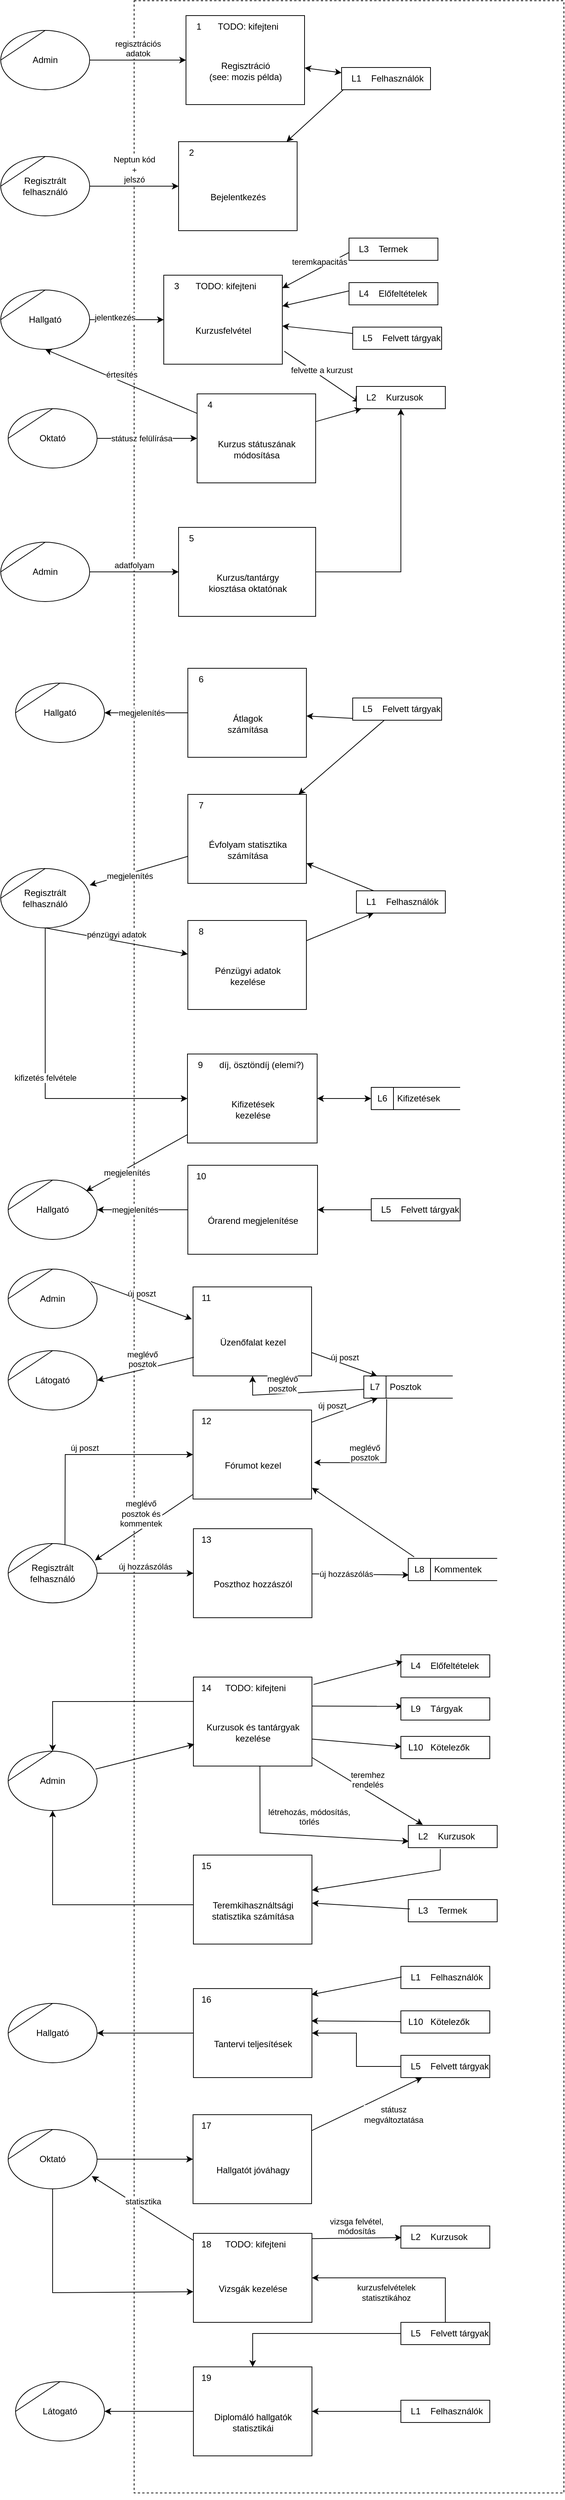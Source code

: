<mxfile version="20.8.20" type="device"><diagram name="Page-1" id="o_8B9X06f2lYuGsmfZEz"><mxGraphModel dx="1075" dy="493" grid="1" gridSize="10" guides="1" tooltips="1" connect="1" arrows="1" fold="1" page="1" pageScale="1" pageWidth="827" pageHeight="1169" math="0" shadow="0"><root><mxCell id="0"/><mxCell id="1" parent="0"/><mxCell id="DrwZQOfmN8M68ziANcE--1" value="" style="rounded=0;whiteSpace=wrap;html=1;dashed=1;fillColor=none;container=1;collapsible=0;recursiveResize=0;" parent="1" vertex="1"><mxGeometry x="200" y="20" width="580" height="3360" as="geometry"/></mxCell><mxCell id="DrwZQOfmN8M68ziANcE--8" value="Bejelentkezés" style="html=1;dashed=0;whitespace=wrap;shape=mxgraph.dfd.process2;align=center;container=1;collapsible=0;spacingTop=30;" parent="DrwZQOfmN8M68ziANcE--1" vertex="1"><mxGeometry x="60" y="190" width="160" height="120" as="geometry"/></mxCell><mxCell id="DrwZQOfmN8M68ziANcE--9" value="2" style="text;html=1;strokeColor=none;fillColor=none;align=center;verticalAlign=middle;whiteSpace=wrap;rounded=0;connectable=0;allowArrows=0;editable=1;movable=0;resizable=0;rotatable=0;deletable=0;locked=0;cloneable=0;" parent="DrwZQOfmN8M68ziANcE--8" vertex="1"><mxGeometry width="35" height="30" as="geometry"/></mxCell><mxCell id="DrwZQOfmN8M68ziANcE--10" value="" style="text;strokeColor=none;fillColor=none;align=left;verticalAlign=middle;whiteSpace=wrap;rounded=0;autosize=1;connectable=0;allowArrows=0;movable=0;resizable=0;rotatable=0;deletable=0;cloneable=0;spacingLeft=6;fontStyle=0;html=1;" parent="DrwZQOfmN8M68ziANcE--8" vertex="1"><mxGeometry x="35" y="-5" width="50" height="40" as="geometry"/></mxCell><mxCell id="DrwZQOfmN8M68ziANcE--15" value="Kurzusfelvétel" style="html=1;dashed=0;whitespace=wrap;shape=mxgraph.dfd.process;align=center;container=1;collapsible=0;spacingTop=30;" parent="DrwZQOfmN8M68ziANcE--1" vertex="1"><mxGeometry x="40" y="370" width="160" height="120" as="geometry"/></mxCell><mxCell id="DrwZQOfmN8M68ziANcE--16" value="3" style="text;html=1;strokeColor=none;fillColor=none;align=center;verticalAlign=middle;whiteSpace=wrap;rounded=0;movable=0;resizable=0;rotatable=0;cloneable=0;deletable=0;connectable=0;allowArrows=0;pointerEvents=1;" parent="DrwZQOfmN8M68ziANcE--15" vertex="1"><mxGeometry width="35" height="30" as="geometry"/></mxCell><mxCell id="DrwZQOfmN8M68ziANcE--17" value="TODO: kifejteni" style="text;html=1;strokeColor=none;fillColor=none;align=left;verticalAlign=middle;whiteSpace=wrap;rounded=0;movable=0;resizable=0;connectable=0;allowArrows=0;rotatable=0;cloneable=0;deletable=0;spacingLeft=6;autosize=1;resizeWidth=0;" parent="DrwZQOfmN8M68ziANcE--15" vertex="1"><mxGeometry x="35" width="110" height="30" as="geometry"/></mxCell><mxCell id="DrwZQOfmN8M68ziANcE--21" value="Kurzus/tantárgy&lt;br&gt;kiosztása oktatónak" style="html=1;dashed=0;whitespace=wrap;shape=mxgraph.dfd.process2;align=center;container=1;collapsible=0;spacingTop=30;" parent="DrwZQOfmN8M68ziANcE--1" vertex="1"><mxGeometry x="60" y="710" width="185" height="120" as="geometry"/></mxCell><mxCell id="DrwZQOfmN8M68ziANcE--22" value="5" style="text;html=1;strokeColor=none;fillColor=none;align=center;verticalAlign=middle;whiteSpace=wrap;rounded=0;connectable=0;allowArrows=0;editable=1;movable=0;resizable=0;rotatable=0;deletable=0;locked=0;cloneable=0;" parent="DrwZQOfmN8M68ziANcE--21" vertex="1"><mxGeometry width="35" height="30" as="geometry"/></mxCell><mxCell id="DrwZQOfmN8M68ziANcE--23" value="" style="text;strokeColor=none;fillColor=none;align=left;verticalAlign=middle;whiteSpace=wrap;rounded=0;autosize=1;connectable=0;allowArrows=0;movable=0;resizable=0;rotatable=0;deletable=0;cloneable=0;spacingLeft=6;fontStyle=0;html=1;" parent="DrwZQOfmN8M68ziANcE--21" vertex="1"><mxGeometry x="35" y="-5" width="50" height="40" as="geometry"/></mxCell><mxCell id="sAUersEWsvDM8acUlqru-1" value="Kurzus státuszának &lt;br&gt;módosítása" style="html=1;dashed=0;whitespace=wrap;shape=mxgraph.dfd.process2;align=center;container=1;collapsible=0;spacingTop=30;" parent="DrwZQOfmN8M68ziANcE--1" vertex="1"><mxGeometry x="85" y="530" width="160" height="120" as="geometry"/></mxCell><mxCell id="sAUersEWsvDM8acUlqru-2" value="4" style="text;html=1;strokeColor=none;fillColor=none;align=center;verticalAlign=middle;whiteSpace=wrap;rounded=0;connectable=0;allowArrows=0;editable=1;movable=0;resizable=0;rotatable=0;deletable=0;locked=0;cloneable=0;" parent="sAUersEWsvDM8acUlqru-1" vertex="1"><mxGeometry width="35" height="30" as="geometry"/></mxCell><mxCell id="sAUersEWsvDM8acUlqru-3" value="" style="text;strokeColor=none;fillColor=none;align=left;verticalAlign=middle;whiteSpace=wrap;rounded=0;autosize=1;connectable=0;allowArrows=0;movable=0;resizable=0;rotatable=0;deletable=0;cloneable=0;spacingLeft=6;fontStyle=0;html=1;" parent="sAUersEWsvDM8acUlqru-1" vertex="1"><mxGeometry x="35" y="-5" width="50" height="40" as="geometry"/></mxCell><mxCell id="sAUersEWsvDM8acUlqru-7" value="" style="endArrow=classic;startArrow=classic;html=1;rounded=0;verticalAlign=bottom;" parent="DrwZQOfmN8M68ziANcE--1" source="0BSooanw-k9bHnDxD3yD-110" target="7SwbY02OHdPLq2c-fMfT-1" edge="1"><mxGeometry width="50" height="50" relative="1" as="geometry"><mxPoint x="245" y="92" as="sourcePoint"/><mxPoint x="337.241" y="210" as="targetPoint"/></mxGeometry></mxCell><mxCell id="sAUersEWsvDM8acUlqru-8" value="" style="endArrow=classic;html=1;rounded=0;verticalAlign=bottom;exitX=0.035;exitY=0.943;exitDx=0;exitDy=0;exitPerimeter=0;" parent="DrwZQOfmN8M68ziANcE--1" source="7SwbY02OHdPLq2c-fMfT-1" target="DrwZQOfmN8M68ziANcE--8" edge="1"><mxGeometry width="50" height="50" relative="1" as="geometry"><mxPoint x="300" y="231.818" as="sourcePoint"/><mxPoint x="410" y="250" as="targetPoint"/></mxGeometry></mxCell><mxCell id="sAUersEWsvDM8acUlqru-9" value="teremkapacitás" style="endArrow=classic;html=1;rounded=0;verticalAlign=bottom;exitX=0.017;exitY=0.61;exitDx=0;exitDy=0;exitPerimeter=0;" parent="DrwZQOfmN8M68ziANcE--1" source="7SwbY02OHdPLq2c-fMfT-6" target="DrwZQOfmN8M68ziANcE--15" edge="1"><mxGeometry x="-0.081" width="50" height="50" relative="1" as="geometry"><mxPoint x="340" y="240" as="sourcePoint"/><mxPoint x="370" y="310" as="targetPoint"/><mxPoint as="offset"/></mxGeometry></mxCell><mxCell id="sAUersEWsvDM8acUlqru-14" value="felvette a kurzust" style="endArrow=classic;html=1;rounded=0;verticalAlign=bottom;entryX=0.035;entryY=0.705;entryDx=0;entryDy=0;entryPerimeter=0;exitX=1.017;exitY=0.855;exitDx=0;exitDy=0;exitPerimeter=0;" parent="DrwZQOfmN8M68ziANcE--1" source="DrwZQOfmN8M68ziANcE--15" target="7SwbY02OHdPLq2c-fMfT-3" edge="1"><mxGeometry width="50" height="50" relative="1" as="geometry"><mxPoint x="210" y="380" as="sourcePoint"/><mxPoint x="352.727" y="240" as="targetPoint"/><Array as="points"/></mxGeometry></mxCell><mxCell id="sAUersEWsvDM8acUlqru-16" value="Évfolyam statisztika&lt;br&gt;számítása" style="html=1;dashed=0;whitespace=wrap;shape=mxgraph.dfd.process2;align=center;container=1;collapsible=0;spacingTop=30;" parent="DrwZQOfmN8M68ziANcE--1" vertex="1"><mxGeometry x="72.5" y="1070" width="160" height="120" as="geometry"/></mxCell><mxCell id="sAUersEWsvDM8acUlqru-17" value="7" style="text;html=1;strokeColor=none;fillColor=none;align=center;verticalAlign=middle;whiteSpace=wrap;rounded=0;connectable=0;allowArrows=0;editable=1;movable=0;resizable=0;rotatable=0;deletable=0;locked=0;cloneable=0;" parent="sAUersEWsvDM8acUlqru-16" vertex="1"><mxGeometry width="35" height="30" as="geometry"/></mxCell><mxCell id="sAUersEWsvDM8acUlqru-18" value="" style="text;strokeColor=none;fillColor=none;align=left;verticalAlign=middle;whiteSpace=wrap;rounded=0;autosize=1;connectable=0;allowArrows=0;movable=0;resizable=0;rotatable=0;deletable=0;cloneable=0;spacingLeft=6;fontStyle=0;html=1;" parent="sAUersEWsvDM8acUlqru-16" vertex="1"><mxGeometry x="35" y="-5" width="50" height="40" as="geometry"/></mxCell><mxCell id="sAUersEWsvDM8acUlqru-22" value="" style="endArrow=classic;html=1;rounded=0;verticalAlign=bottom;" parent="DrwZQOfmN8M68ziANcE--1" source="DrwZQOfmN8M68ziANcE--21" target="7SwbY02OHdPLq2c-fMfT-3" edge="1"><mxGeometry x="0.165" y="14" width="50" height="50" relative="1" as="geometry"><mxPoint x="250" y="860" as="sourcePoint"/><mxPoint x="344.038" y="950.0" as="targetPoint"/><mxPoint as="offset"/><Array as="points"><mxPoint x="360" y="770"/></Array></mxGeometry></mxCell><mxCell id="sAUersEWsvDM8acUlqru-23" value="" style="endArrow=classic;html=1;rounded=0;verticalAlign=bottom;" parent="DrwZQOfmN8M68ziANcE--1" source="7SwbY02OHdPLq2c-fMfT-20" target="sAUersEWsvDM8acUlqru-16" edge="1"><mxGeometry x="-0.659" y="-20" width="50" height="50" relative="1" as="geometry"><mxPoint x="300" y="965.0" as="sourcePoint"/><mxPoint x="410" y="1010" as="targetPoint"/><mxPoint as="offset"/></mxGeometry></mxCell><mxCell id="sAUersEWsvDM8acUlqru-25" value="Átlagok&lt;br&gt;számítása" style="html=1;dashed=0;whitespace=wrap;shape=mxgraph.dfd.process2;align=center;container=1;collapsible=0;spacingTop=30;" parent="DrwZQOfmN8M68ziANcE--1" vertex="1"><mxGeometry x="72.5" y="900" width="160" height="120" as="geometry"/></mxCell><mxCell id="sAUersEWsvDM8acUlqru-26" value="6" style="text;html=1;strokeColor=none;fillColor=none;align=center;verticalAlign=middle;whiteSpace=wrap;rounded=0;connectable=0;allowArrows=0;editable=1;movable=0;resizable=0;rotatable=0;deletable=0;locked=0;cloneable=0;" parent="sAUersEWsvDM8acUlqru-25" vertex="1"><mxGeometry width="35" height="30" as="geometry"/></mxCell><mxCell id="sAUersEWsvDM8acUlqru-27" value="" style="text;strokeColor=none;fillColor=none;align=left;verticalAlign=middle;whiteSpace=wrap;rounded=0;autosize=1;connectable=0;allowArrows=0;movable=0;resizable=0;rotatable=0;deletable=0;cloneable=0;spacingLeft=6;fontStyle=0;html=1;" parent="sAUersEWsvDM8acUlqru-25" vertex="1"><mxGeometry x="35" y="-5" width="50" height="40" as="geometry"/></mxCell><mxCell id="sAUersEWsvDM8acUlqru-28" value="" style="endArrow=classic;html=1;rounded=0;verticalAlign=bottom;exitX=0.338;exitY=0.99;exitDx=0;exitDy=0;exitPerimeter=0;" parent="DrwZQOfmN8M68ziANcE--1" source="7SwbY02OHdPLq2c-fMfT-20" target="sAUersEWsvDM8acUlqru-25" edge="1"><mxGeometry x="0.103" y="-18" width="50" height="50" relative="1" as="geometry"><mxPoint x="339.919" y="980.0" as="sourcePoint"/><mxPoint x="400" y="1080" as="targetPoint"/><mxPoint as="offset"/></mxGeometry></mxCell><mxCell id="7SwbY02OHdPLq2c-fMfT-1" value="Felhasználók" style="html=1;dashed=0;whitespace=wrap;shape=mxgraph.dfd.dataStoreID2;align=left;spacingLeft=38;container=1;collapsible=0;" parent="DrwZQOfmN8M68ziANcE--1" vertex="1"><mxGeometry x="280" y="90" width="120" height="30" as="geometry"/></mxCell><mxCell id="7SwbY02OHdPLq2c-fMfT-2" value="L1" style="text;html=1;strokeColor=none;fillColor=none;align=center;verticalAlign=middle;whiteSpace=wrap;rounded=0;connectable=0;allowArrows=0;movable=0;resizable=0;rotatable=0;cloneable=0;deletable=0;" parent="7SwbY02OHdPLq2c-fMfT-1" vertex="1"><mxGeometry x="5" width="30" height="30" as="geometry"/></mxCell><mxCell id="7SwbY02OHdPLq2c-fMfT-3" value="Kurzusok" style="html=1;dashed=0;whitespace=wrap;shape=mxgraph.dfd.dataStoreID2;align=left;spacingLeft=38;container=1;collapsible=0;" parent="DrwZQOfmN8M68ziANcE--1" vertex="1"><mxGeometry x="300" y="520" width="120" height="30" as="geometry"/></mxCell><mxCell id="7SwbY02OHdPLq2c-fMfT-4" value="L2" style="text;html=1;strokeColor=none;fillColor=none;align=center;verticalAlign=middle;whiteSpace=wrap;rounded=0;connectable=0;allowArrows=0;movable=0;resizable=0;rotatable=0;cloneable=0;deletable=0;" parent="7SwbY02OHdPLq2c-fMfT-3" vertex="1"><mxGeometry x="5" width="30" height="30" as="geometry"/></mxCell><mxCell id="7SwbY02OHdPLq2c-fMfT-5" value="" style="endArrow=classic;html=1;rounded=0;verticalAlign=bottom;" parent="DrwZQOfmN8M68ziANcE--1" source="sAUersEWsvDM8acUlqru-1" target="7SwbY02OHdPLq2c-fMfT-3" edge="1"><mxGeometry width="50" height="50" relative="1" as="geometry"><mxPoint x="294" y="128" as="sourcePoint"/><mxPoint x="216" y="200" as="targetPoint"/></mxGeometry></mxCell><mxCell id="7SwbY02OHdPLq2c-fMfT-6" value="Termek" style="html=1;dashed=0;whitespace=wrap;shape=mxgraph.dfd.dataStoreID2;align=left;spacingLeft=38;container=1;collapsible=0;" parent="DrwZQOfmN8M68ziANcE--1" vertex="1"><mxGeometry x="290" y="320" width="120" height="30" as="geometry"/></mxCell><mxCell id="7SwbY02OHdPLq2c-fMfT-7" value="L3" style="text;html=1;strokeColor=none;fillColor=none;align=center;verticalAlign=middle;whiteSpace=wrap;rounded=0;connectable=0;allowArrows=0;movable=0;resizable=0;rotatable=0;cloneable=0;deletable=0;" parent="7SwbY02OHdPLq2c-fMfT-6" vertex="1"><mxGeometry x="5" width="30" height="30" as="geometry"/></mxCell><mxCell id="7SwbY02OHdPLq2c-fMfT-14" value="" style="endArrow=classic;html=1;rounded=0;verticalAlign=bottom;exitX=0.052;exitY=0.324;exitDx=0;exitDy=0;exitPerimeter=0;" parent="DrwZQOfmN8M68ziANcE--1" source="7SwbY02OHdPLq2c-fMfT-15" target="DrwZQOfmN8M68ziANcE--15" edge="1"><mxGeometry width="50" height="50" relative="1" as="geometry"><mxPoint x="299.16" y="415.42" as="sourcePoint"/><mxPoint x="360" y="440" as="targetPoint"/></mxGeometry></mxCell><mxCell id="7SwbY02OHdPLq2c-fMfT-15" value="Előfeltételek" style="html=1;dashed=0;whitespace=wrap;shape=mxgraph.dfd.dataStoreID2;align=left;spacingLeft=38;container=1;collapsible=0;" parent="DrwZQOfmN8M68ziANcE--1" vertex="1"><mxGeometry x="290" y="380" width="120" height="30" as="geometry"/></mxCell><mxCell id="7SwbY02OHdPLq2c-fMfT-16" value="L4" style="text;html=1;strokeColor=none;fillColor=none;align=center;verticalAlign=middle;whiteSpace=wrap;rounded=0;connectable=0;allowArrows=0;movable=0;resizable=0;rotatable=0;cloneable=0;deletable=0;" parent="7SwbY02OHdPLq2c-fMfT-15" vertex="1"><mxGeometry x="5" width="30" height="30" as="geometry"/></mxCell><mxCell id="7SwbY02OHdPLq2c-fMfT-17" value="Felvett tárgyak" style="html=1;dashed=0;whitespace=wrap;shape=mxgraph.dfd.dataStoreID2;align=left;spacingLeft=38;container=1;collapsible=0;" parent="DrwZQOfmN8M68ziANcE--1" vertex="1"><mxGeometry x="295" y="440" width="120" height="30" as="geometry"/></mxCell><mxCell id="7SwbY02OHdPLq2c-fMfT-18" value="L5" style="text;html=1;strokeColor=none;fillColor=none;align=center;verticalAlign=middle;whiteSpace=wrap;rounded=0;connectable=0;allowArrows=0;movable=0;resizable=0;rotatable=0;cloneable=0;deletable=0;" parent="7SwbY02OHdPLq2c-fMfT-17" vertex="1"><mxGeometry x="5" width="30" height="30" as="geometry"/></mxCell><mxCell id="7SwbY02OHdPLq2c-fMfT-19" value="" style="endArrow=classic;html=1;rounded=0;verticalAlign=bottom;" parent="DrwZQOfmN8M68ziANcE--1" source="7SwbY02OHdPLq2c-fMfT-17" target="DrwZQOfmN8M68ziANcE--15" edge="1"><mxGeometry width="50" height="50" relative="1" as="geometry"><mxPoint x="230" y="420" as="sourcePoint"/><mxPoint x="350" y="420" as="targetPoint"/></mxGeometry></mxCell><mxCell id="7SwbY02OHdPLq2c-fMfT-20" value="Felvett tárgyak" style="html=1;dashed=0;whitespace=wrap;shape=mxgraph.dfd.dataStoreID2;align=left;spacingLeft=38;container=1;collapsible=0;" parent="DrwZQOfmN8M68ziANcE--1" vertex="1"><mxGeometry x="295" y="940" width="120" height="30" as="geometry"/></mxCell><mxCell id="7SwbY02OHdPLq2c-fMfT-21" value="L5" style="text;html=1;strokeColor=none;fillColor=none;align=center;verticalAlign=middle;whiteSpace=wrap;rounded=0;connectable=0;allowArrows=0;movable=0;resizable=0;rotatable=0;cloneable=0;deletable=0;" parent="7SwbY02OHdPLq2c-fMfT-20" vertex="1"><mxGeometry x="5" width="30" height="30" as="geometry"/></mxCell><mxCell id="7SwbY02OHdPLq2c-fMfT-28" value="Felhasználók" style="html=1;dashed=0;whitespace=wrap;shape=mxgraph.dfd.dataStoreID2;align=left;spacingLeft=38;container=1;collapsible=0;" parent="DrwZQOfmN8M68ziANcE--1" vertex="1"><mxGeometry x="300" y="1200" width="120" height="30" as="geometry"/></mxCell><mxCell id="7SwbY02OHdPLq2c-fMfT-29" value="L1" style="text;html=1;strokeColor=none;fillColor=none;align=center;verticalAlign=middle;whiteSpace=wrap;rounded=0;connectable=0;allowArrows=0;movable=0;resizable=0;rotatable=0;cloneable=0;deletable=0;" parent="7SwbY02OHdPLq2c-fMfT-28" vertex="1"><mxGeometry x="5" width="30" height="30" as="geometry"/></mxCell><mxCell id="7SwbY02OHdPLq2c-fMfT-30" value="" style="endArrow=classic;html=1;rounded=0;verticalAlign=bottom;" parent="DrwZQOfmN8M68ziANcE--1" source="7SwbY02OHdPLq2c-fMfT-28" target="sAUersEWsvDM8acUlqru-16" edge="1"><mxGeometry x="-0.659" y="-20" width="50" height="50" relative="1" as="geometry"><mxPoint x="348" y="980" as="sourcePoint"/><mxPoint x="232" y="1080" as="targetPoint"/><mxPoint as="offset"/></mxGeometry></mxCell><mxCell id="7SwbY02OHdPLq2c-fMfT-35" value="" style="endArrow=classic;html=1;rounded=0;verticalAlign=bottom;" parent="DrwZQOfmN8M68ziANcE--1" source="0BSooanw-k9bHnDxD3yD-85" target="7SwbY02OHdPLq2c-fMfT-28" edge="1"><mxGeometry x="-0.659" y="-20" width="50" height="50" relative="1" as="geometry"><mxPoint x="257.5" y="1259.679" as="sourcePoint"/><mxPoint x="520" y="1280" as="targetPoint"/><mxPoint as="offset"/></mxGeometry></mxCell><mxCell id="7SwbY02OHdPLq2c-fMfT-38" value="Kifizetések&lt;br&gt;kezelése" style="html=1;dashed=0;whitespace=wrap;shape=mxgraph.dfd.process2;align=center;container=1;collapsible=0;spacingTop=30;" parent="DrwZQOfmN8M68ziANcE--1" vertex="1"><mxGeometry x="72" y="1420" width="175" height="120" as="geometry"/></mxCell><mxCell id="7SwbY02OHdPLq2c-fMfT-39" value="9" style="text;html=1;strokeColor=none;fillColor=none;align=center;verticalAlign=middle;whiteSpace=wrap;rounded=0;connectable=0;allowArrows=0;editable=1;movable=0;resizable=0;rotatable=0;deletable=0;locked=0;cloneable=0;" parent="7SwbY02OHdPLq2c-fMfT-38" vertex="1"><mxGeometry width="35" height="30" as="geometry"/></mxCell><mxCell id="7SwbY02OHdPLq2c-fMfT-40" value="díj, ösztöndíj (elemi?)" style="text;strokeColor=none;fillColor=none;align=left;verticalAlign=middle;whiteSpace=wrap;rounded=0;autosize=1;connectable=0;allowArrows=0;movable=0;resizable=0;rotatable=0;deletable=0;cloneable=0;spacingLeft=6;fontStyle=0;html=1;" parent="7SwbY02OHdPLq2c-fMfT-38" vertex="1"><mxGeometry x="35" width="140" height="30" as="geometry"/></mxCell><mxCell id="7SwbY02OHdPLq2c-fMfT-45" value="Kifizetések" style="html=1;dashed=0;whitespace=wrap;shape=mxgraph.dfd.dataStoreID;align=left;spacingLeft=33;container=1;collapsible=0;autosize=0;" parent="DrwZQOfmN8M68ziANcE--1" vertex="1"><mxGeometry x="320" y="1465" width="120" height="30" as="geometry"/></mxCell><mxCell id="7SwbY02OHdPLq2c-fMfT-46" value="L6" style="text;html=1;strokeColor=none;fillColor=none;align=center;verticalAlign=middle;whiteSpace=wrap;rounded=0;movable=0;resizable=0;rotatable=0;cloneable=0;deletable=0;allowArrows=0;connectable=0;" parent="7SwbY02OHdPLq2c-fMfT-45" vertex="1"><mxGeometry width="30" height="30" as="geometry"/></mxCell><mxCell id="7SwbY02OHdPLq2c-fMfT-48" value="" style="endArrow=classic;startArrow=classic;html=1;rounded=0;verticalAlign=bottom;" parent="DrwZQOfmN8M68ziANcE--1" source="7SwbY02OHdPLq2c-fMfT-38" target="7SwbY02OHdPLq2c-fMfT-45" edge="1"><mxGeometry width="50" height="50" relative="1" as="geometry"><mxPoint x="270" y="1440" as="sourcePoint"/><mxPoint x="390" y="1440" as="targetPoint"/></mxGeometry></mxCell><mxCell id="7SwbY02OHdPLq2c-fMfT-49" value="Órarend megjelenítése" style="html=1;dashed=0;whitespace=wrap;shape=mxgraph.dfd.process2;align=center;container=1;collapsible=0;spacingTop=30;" parent="DrwZQOfmN8M68ziANcE--1" vertex="1"><mxGeometry x="72.5" y="1570" width="175" height="120" as="geometry"/></mxCell><mxCell id="7SwbY02OHdPLq2c-fMfT-50" value="10" style="text;html=1;strokeColor=none;fillColor=none;align=center;verticalAlign=middle;whiteSpace=wrap;rounded=0;connectable=0;allowArrows=0;editable=1;movable=0;resizable=0;rotatable=0;deletable=0;locked=0;cloneable=0;" parent="7SwbY02OHdPLq2c-fMfT-49" vertex="1"><mxGeometry width="35" height="30" as="geometry"/></mxCell><mxCell id="7SwbY02OHdPLq2c-fMfT-51" value="" style="text;strokeColor=none;fillColor=none;align=left;verticalAlign=middle;whiteSpace=wrap;rounded=0;autosize=1;connectable=0;allowArrows=0;movable=0;resizable=0;rotatable=0;deletable=0;cloneable=0;spacingLeft=6;fontStyle=0;html=1;" parent="7SwbY02OHdPLq2c-fMfT-49" vertex="1"><mxGeometry x="35" y="-5" width="50" height="40" as="geometry"/></mxCell><mxCell id="7SwbY02OHdPLq2c-fMfT-54" value="Felvett tárgyak" style="html=1;dashed=0;whitespace=wrap;shape=mxgraph.dfd.dataStoreID2;align=left;spacingLeft=38;container=1;collapsible=0;" parent="DrwZQOfmN8M68ziANcE--1" vertex="1"><mxGeometry x="320" y="1615" width="120" height="30" as="geometry"/></mxCell><mxCell id="7SwbY02OHdPLq2c-fMfT-55" value="L5" style="text;html=1;strokeColor=none;fillColor=none;align=center;verticalAlign=middle;whiteSpace=wrap;rounded=0;connectable=0;allowArrows=0;movable=0;resizable=0;rotatable=0;cloneable=0;deletable=0;" parent="7SwbY02OHdPLq2c-fMfT-54" vertex="1"><mxGeometry x="5" width="30" height="30" as="geometry"/></mxCell><mxCell id="7SwbY02OHdPLq2c-fMfT-56" value="" style="endArrow=classic;html=1;rounded=0;verticalAlign=bottom;" parent="DrwZQOfmN8M68ziANcE--1" source="7SwbY02OHdPLq2c-fMfT-54" target="7SwbY02OHdPLq2c-fMfT-49" edge="1"><mxGeometry width="50" height="50" relative="1" as="geometry"><mxPoint x="300" y="1680" as="sourcePoint"/><mxPoint x="420" y="1680" as="targetPoint"/></mxGeometry></mxCell><mxCell id="7SwbY02OHdPLq2c-fMfT-57" value="Fórumot kezel" style="html=1;dashed=0;whitespace=wrap;shape=mxgraph.dfd.process2;align=center;container=1;collapsible=0;spacingTop=30;" parent="DrwZQOfmN8M68ziANcE--1" vertex="1"><mxGeometry x="79.5" y="1900" width="160" height="120" as="geometry"/></mxCell><mxCell id="7SwbY02OHdPLq2c-fMfT-58" value="12" style="text;html=1;strokeColor=none;fillColor=none;align=center;verticalAlign=middle;whiteSpace=wrap;rounded=0;connectable=0;allowArrows=0;editable=1;movable=0;resizable=0;rotatable=0;deletable=0;locked=0;cloneable=0;" parent="7SwbY02OHdPLq2c-fMfT-57" vertex="1"><mxGeometry width="35" height="30" as="geometry"/></mxCell><mxCell id="7SwbY02OHdPLq2c-fMfT-59" value="" style="text;strokeColor=none;fillColor=none;align=left;verticalAlign=middle;whiteSpace=wrap;rounded=0;autosize=1;connectable=0;allowArrows=0;movable=0;resizable=0;rotatable=0;deletable=0;cloneable=0;spacingLeft=6;fontStyle=0;html=1;" parent="7SwbY02OHdPLq2c-fMfT-57" vertex="1"><mxGeometry x="35" y="-5" width="50" height="40" as="geometry"/></mxCell><mxCell id="7SwbY02OHdPLq2c-fMfT-60" value="Üzenőfalat kezel" style="html=1;dashed=0;whitespace=wrap;shape=mxgraph.dfd.process2;align=center;container=1;collapsible=0;spacingTop=30;" parent="DrwZQOfmN8M68ziANcE--1" vertex="1"><mxGeometry x="79.5" y="1734" width="160" height="120" as="geometry"/></mxCell><mxCell id="7SwbY02OHdPLq2c-fMfT-61" value="11" style="text;html=1;strokeColor=none;fillColor=none;align=center;verticalAlign=middle;whiteSpace=wrap;rounded=0;connectable=0;allowArrows=0;editable=1;movable=0;resizable=0;rotatable=0;deletable=0;locked=0;cloneable=0;" parent="7SwbY02OHdPLq2c-fMfT-60" vertex="1"><mxGeometry width="35" height="30" as="geometry"/></mxCell><mxCell id="7SwbY02OHdPLq2c-fMfT-62" value="" style="text;strokeColor=none;fillColor=none;align=left;verticalAlign=middle;whiteSpace=wrap;rounded=0;autosize=1;connectable=0;allowArrows=0;movable=0;resizable=0;rotatable=0;deletable=0;cloneable=0;spacingLeft=6;fontStyle=0;html=1;" parent="7SwbY02OHdPLq2c-fMfT-60" vertex="1"><mxGeometry x="35" y="-5" width="50" height="40" as="geometry"/></mxCell><mxCell id="0BSooanw-k9bHnDxD3yD-1" value="Posztok" style="html=1;dashed=0;whitespace=wrap;shape=mxgraph.dfd.dataStoreID;align=left;spacingLeft=33;container=1;collapsible=0;autosize=0;" vertex="1" parent="DrwZQOfmN8M68ziANcE--1"><mxGeometry x="310" y="1854" width="120" height="30" as="geometry"/></mxCell><mxCell id="0BSooanw-k9bHnDxD3yD-2" value="L7" style="text;html=1;strokeColor=none;fillColor=none;align=center;verticalAlign=middle;whiteSpace=wrap;rounded=0;movable=0;resizable=0;rotatable=0;cloneable=0;deletable=0;allowArrows=0;connectable=0;" vertex="1" parent="0BSooanw-k9bHnDxD3yD-1"><mxGeometry width="30" height="30" as="geometry"/></mxCell><mxCell id="0BSooanw-k9bHnDxD3yD-3" value="új poszt" style="endArrow=classic;html=1;rounded=0;verticalAlign=bottom;" edge="1" parent="DrwZQOfmN8M68ziANcE--1" source="7SwbY02OHdPLq2c-fMfT-60" target="0BSooanw-k9bHnDxD3yD-1"><mxGeometry width="50" height="50" relative="1" as="geometry"><mxPoint x="250" y="1790" as="sourcePoint"/><mxPoint x="370" y="1790" as="targetPoint"/></mxGeometry></mxCell><mxCell id="0BSooanw-k9bHnDxD3yD-4" value="meglévő&lt;br&gt;posztok" style="endArrow=classic;html=1;rounded=0;verticalAlign=bottom;" edge="1" parent="DrwZQOfmN8M68ziANcE--1" source="0BSooanw-k9bHnDxD3yD-1" target="7SwbY02OHdPLq2c-fMfT-60"><mxGeometry x="0.252" y="2" width="50" height="50" relative="1" as="geometry"><mxPoint x="260" y="1900" as="sourcePoint"/><mxPoint x="380" y="1900" as="targetPoint"/><Array as="points"><mxPoint x="160" y="1880"/></Array><mxPoint as="offset"/></mxGeometry></mxCell><mxCell id="0BSooanw-k9bHnDxD3yD-8" value="Poszthoz hozzászól" style="html=1;dashed=0;whitespace=wrap;shape=mxgraph.dfd.process2;align=center;container=1;collapsible=0;spacingTop=30;" vertex="1" parent="DrwZQOfmN8M68ziANcE--1"><mxGeometry x="80" y="2060" width="160" height="120" as="geometry"/></mxCell><mxCell id="0BSooanw-k9bHnDxD3yD-9" value="13" style="text;html=1;strokeColor=none;fillColor=none;align=center;verticalAlign=middle;whiteSpace=wrap;rounded=0;connectable=0;allowArrows=0;editable=1;movable=0;resizable=0;rotatable=0;deletable=0;locked=0;cloneable=0;" vertex="1" parent="0BSooanw-k9bHnDxD3yD-8"><mxGeometry width="35" height="30" as="geometry"/></mxCell><mxCell id="0BSooanw-k9bHnDxD3yD-10" value="" style="text;strokeColor=none;fillColor=none;align=left;verticalAlign=middle;whiteSpace=wrap;rounded=0;autosize=1;connectable=0;allowArrows=0;movable=0;resizable=0;rotatable=0;deletable=0;cloneable=0;spacingLeft=6;fontStyle=0;html=1;" vertex="1" parent="0BSooanw-k9bHnDxD3yD-8"><mxGeometry x="35" y="-5" width="50" height="40" as="geometry"/></mxCell><mxCell id="0BSooanw-k9bHnDxD3yD-15" value="új poszt" style="endArrow=classic;html=1;rounded=0;verticalAlign=bottom;exitX=0.999;exitY=0.138;exitDx=0;exitDy=0;exitPerimeter=0;" edge="1" parent="DrwZQOfmN8M68ziANcE--1" source="7SwbY02OHdPLq2c-fMfT-57" target="0BSooanw-k9bHnDxD3yD-1"><mxGeometry x="-0.344" y="3" width="50" height="50" relative="1" as="geometry"><mxPoint x="250" y="1833" as="sourcePoint"/><mxPoint x="338" y="1864" as="targetPoint"/><mxPoint as="offset"/></mxGeometry></mxCell><mxCell id="0BSooanw-k9bHnDxD3yD-16" value="meglévő&lt;br&gt;posztok" style="endArrow=classic;html=1;rounded=0;verticalAlign=bottom;exitX=0.257;exitY=1.042;exitDx=0;exitDy=0;exitPerimeter=0;entryX=1.02;entryY=0.59;entryDx=0;entryDy=0;entryPerimeter=0;" edge="1" parent="DrwZQOfmN8M68ziANcE--1" source="0BSooanw-k9bHnDxD3yD-1" target="7SwbY02OHdPLq2c-fMfT-57"><mxGeometry x="0.252" y="2" width="50" height="50" relative="1" as="geometry"><mxPoint x="420" y="1978" as="sourcePoint"/><mxPoint x="270" y="1960" as="targetPoint"/><Array as="points"><mxPoint x="340" y="1971"/></Array><mxPoint as="offset"/></mxGeometry></mxCell><mxCell id="0BSooanw-k9bHnDxD3yD-17" value="Kommentek" style="html=1;dashed=0;whitespace=wrap;shape=mxgraph.dfd.dataStoreID;align=left;spacingLeft=33;container=1;collapsible=0;autosize=0;" vertex="1" parent="DrwZQOfmN8M68ziANcE--1"><mxGeometry x="370" y="2100" width="120" height="30" as="geometry"/></mxCell><mxCell id="0BSooanw-k9bHnDxD3yD-18" value="L8" style="text;html=1;strokeColor=none;fillColor=none;align=center;verticalAlign=middle;whiteSpace=wrap;rounded=0;movable=0;resizable=0;rotatable=0;cloneable=0;deletable=0;allowArrows=0;connectable=0;" vertex="1" parent="0BSooanw-k9bHnDxD3yD-17"><mxGeometry width="30" height="30" as="geometry"/></mxCell><mxCell id="0BSooanw-k9bHnDxD3yD-19" value="" style="endArrow=classic;html=1;rounded=0;verticalAlign=bottom;exitX=0.066;exitY=-0.067;exitDx=0;exitDy=0;exitPerimeter=0;entryX=1.003;entryY=0.874;entryDx=0;entryDy=0;entryPerimeter=0;" edge="1" parent="DrwZQOfmN8M68ziANcE--1" source="0BSooanw-k9bHnDxD3yD-17" target="7SwbY02OHdPLq2c-fMfT-57"><mxGeometry width="50" height="50" relative="1" as="geometry"><mxPoint x="260" y="2040" as="sourcePoint"/><mxPoint x="380" y="2040" as="targetPoint"/></mxGeometry></mxCell><mxCell id="0BSooanw-k9bHnDxD3yD-21" value="" style="endArrow=classic;html=1;rounded=0;verticalAlign=bottom;entryX=0.008;entryY=0.745;entryDx=0;entryDy=0;entryPerimeter=0;" edge="1" parent="DrwZQOfmN8M68ziANcE--1" source="0BSooanw-k9bHnDxD3yD-8" target="0BSooanw-k9bHnDxD3yD-17"><mxGeometry width="50" height="50" relative="1" as="geometry"><mxPoint x="338" y="2123" as="sourcePoint"/><mxPoint x="260" y="2025" as="targetPoint"/></mxGeometry></mxCell><mxCell id="0BSooanw-k9bHnDxD3yD-23" value="új hozzászólás" style="edgeLabel;html=1;align=center;verticalAlign=middle;resizable=0;points=[];" vertex="1" connectable="0" parent="0BSooanw-k9bHnDxD3yD-21"><mxGeometry x="-0.304" y="1" relative="1" as="geometry"><mxPoint as="offset"/></mxGeometry></mxCell><mxCell id="0BSooanw-k9bHnDxD3yD-24" value="Kurzusok és tantárgyak&lt;br&gt;kezelése" style="html=1;dashed=0;whitespace=wrap;shape=mxgraph.dfd.process;align=center;container=1;collapsible=0;spacingTop=30;" vertex="1" parent="DrwZQOfmN8M68ziANcE--1"><mxGeometry x="80" y="2260" width="160" height="120" as="geometry"/></mxCell><mxCell id="0BSooanw-k9bHnDxD3yD-25" value="14" style="text;html=1;strokeColor=none;fillColor=none;align=center;verticalAlign=middle;whiteSpace=wrap;rounded=0;movable=0;resizable=0;rotatable=0;cloneable=0;deletable=0;connectable=0;allowArrows=0;pointerEvents=1;" vertex="1" parent="0BSooanw-k9bHnDxD3yD-24"><mxGeometry width="35" height="30" as="geometry"/></mxCell><mxCell id="0BSooanw-k9bHnDxD3yD-26" value="TODO: kifejteni" style="text;html=1;strokeColor=none;fillColor=none;align=left;verticalAlign=middle;whiteSpace=wrap;rounded=0;movable=0;resizable=0;connectable=0;allowArrows=0;rotatable=0;cloneable=0;deletable=0;spacingLeft=6;autosize=1;resizeWidth=0;" vertex="1" parent="0BSooanw-k9bHnDxD3yD-24"><mxGeometry x="35" width="110" height="30" as="geometry"/></mxCell><mxCell id="0BSooanw-k9bHnDxD3yD-30" value="Kurzusok" style="html=1;dashed=0;whitespace=wrap;shape=mxgraph.dfd.dataStoreID2;align=left;spacingLeft=38;container=1;collapsible=0;" vertex="1" parent="DrwZQOfmN8M68ziANcE--1"><mxGeometry x="370" y="2460" width="120" height="30" as="geometry"/></mxCell><mxCell id="0BSooanw-k9bHnDxD3yD-31" value="L2" style="text;html=1;strokeColor=none;fillColor=none;align=center;verticalAlign=middle;whiteSpace=wrap;rounded=0;connectable=0;allowArrows=0;movable=0;resizable=0;rotatable=0;cloneable=0;deletable=0;" vertex="1" parent="0BSooanw-k9bHnDxD3yD-30"><mxGeometry x="5" width="30" height="30" as="geometry"/></mxCell><mxCell id="0BSooanw-k9bHnDxD3yD-32" value="létrehozás, módosítás,&lt;br&gt;törlés" style="endArrow=classic;html=1;rounded=0;verticalAlign=bottom;exitX=0.561;exitY=0.999;exitDx=0;exitDy=0;exitPerimeter=0;entryX=0.006;entryY=0.714;entryDx=0;entryDy=0;entryPerimeter=0;" edge="1" parent="DrwZQOfmN8M68ziANcE--1" source="0BSooanw-k9bHnDxD3yD-24" target="0BSooanw-k9bHnDxD3yD-30"><mxGeometry x="0.069" y="10" width="50" height="50" relative="1" as="geometry"><mxPoint x="230" y="2240" as="sourcePoint"/><mxPoint x="430" y="2500" as="targetPoint"/><Array as="points"><mxPoint x="170" y="2470"/></Array><mxPoint as="offset"/></mxGeometry></mxCell><mxCell id="0BSooanw-k9bHnDxD3yD-33" value="teremhez&lt;br&gt;rendelés" style="endArrow=classic;html=1;rounded=0;verticalAlign=bottom;entryX=0.163;entryY=-0.028;entryDx=0;entryDy=0;entryPerimeter=0;" edge="1" parent="DrwZQOfmN8M68ziANcE--1" source="0BSooanw-k9bHnDxD3yD-24" target="0BSooanw-k9bHnDxD3yD-30"><mxGeometry width="50" height="50" relative="1" as="geometry"><mxPoint x="260" y="2290" as="sourcePoint"/><mxPoint x="380" y="2290" as="targetPoint"/></mxGeometry></mxCell><mxCell id="0BSooanw-k9bHnDxD3yD-34" value="" style="endArrow=classic;html=1;rounded=0;verticalAlign=bottom;exitX=1;exitY=0.326;exitDx=0;exitDy=0;exitPerimeter=0;entryX=0.02;entryY=0.381;entryDx=0;entryDy=0;entryPerimeter=0;" edge="1" parent="DrwZQOfmN8M68ziANcE--1" source="0BSooanw-k9bHnDxD3yD-24" target="0BSooanw-k9bHnDxD3yD-35"><mxGeometry width="50" height="50" relative="1" as="geometry"><mxPoint x="232.5" y="2420" as="sourcePoint"/><mxPoint x="352.5" y="2420" as="targetPoint"/></mxGeometry></mxCell><mxCell id="0BSooanw-k9bHnDxD3yD-35" value="Tárgyak" style="html=1;dashed=0;whitespace=wrap;shape=mxgraph.dfd.dataStoreID2;align=left;spacingLeft=38;container=1;collapsible=0;" vertex="1" parent="DrwZQOfmN8M68ziANcE--1"><mxGeometry x="360" y="2288" width="120" height="30" as="geometry"/></mxCell><mxCell id="0BSooanw-k9bHnDxD3yD-36" value="L9" style="text;html=1;strokeColor=none;fillColor=none;align=center;verticalAlign=middle;whiteSpace=wrap;rounded=0;connectable=0;allowArrows=0;movable=0;resizable=0;rotatable=0;cloneable=0;deletable=0;" vertex="1" parent="0BSooanw-k9bHnDxD3yD-35"><mxGeometry x="5" width="30" height="30" as="geometry"/></mxCell><mxCell id="0BSooanw-k9bHnDxD3yD-37" value="Előfeltételek" style="html=1;dashed=0;whitespace=wrap;shape=mxgraph.dfd.dataStoreID2;align=left;spacingLeft=38;container=1;collapsible=0;" vertex="1" parent="DrwZQOfmN8M68ziANcE--1"><mxGeometry x="360" y="2230" width="120" height="30" as="geometry"/></mxCell><mxCell id="0BSooanw-k9bHnDxD3yD-38" value="L4" style="text;html=1;strokeColor=none;fillColor=none;align=center;verticalAlign=middle;whiteSpace=wrap;rounded=0;connectable=0;allowArrows=0;movable=0;resizable=0;rotatable=0;cloneable=0;deletable=0;" vertex="1" parent="0BSooanw-k9bHnDxD3yD-37"><mxGeometry x="5" width="30" height="30" as="geometry"/></mxCell><mxCell id="0BSooanw-k9bHnDxD3yD-39" value="" style="endArrow=classic;html=1;rounded=0;verticalAlign=bottom;exitX=1.013;exitY=0.083;exitDx=0;exitDy=0;exitPerimeter=0;entryX=0.02;entryY=0.303;entryDx=0;entryDy=0;entryPerimeter=0;" edge="1" parent="DrwZQOfmN8M68ziANcE--1" source="0BSooanw-k9bHnDxD3yD-24" target="0BSooanw-k9bHnDxD3yD-37"><mxGeometry width="50" height="50" relative="1" as="geometry"><mxPoint x="240" y="2400" as="sourcePoint"/><mxPoint x="360" y="2400" as="targetPoint"/></mxGeometry></mxCell><mxCell id="0BSooanw-k9bHnDxD3yD-40" value="Kötelezők" style="html=1;dashed=0;whitespace=wrap;shape=mxgraph.dfd.dataStoreID2;align=left;spacingLeft=38;container=1;collapsible=0;" vertex="1" parent="DrwZQOfmN8M68ziANcE--1"><mxGeometry x="360" y="2340" width="120" height="30" as="geometry"/></mxCell><mxCell id="0BSooanw-k9bHnDxD3yD-41" value="L10" style="text;html=1;strokeColor=none;fillColor=none;align=center;verticalAlign=middle;whiteSpace=wrap;rounded=0;connectable=0;allowArrows=0;movable=0;resizable=0;rotatable=0;cloneable=0;deletable=0;" vertex="1" parent="0BSooanw-k9bHnDxD3yD-40"><mxGeometry x="5" width="30" height="30" as="geometry"/></mxCell><mxCell id="0BSooanw-k9bHnDxD3yD-42" value="" style="endArrow=classic;html=1;rounded=0;verticalAlign=bottom;exitX=1;exitY=0.697;exitDx=0;exitDy=0;exitPerimeter=0;entryX=0.008;entryY=0.462;entryDx=0;entryDy=0;entryPerimeter=0;" edge="1" parent="DrwZQOfmN8M68ziANcE--1" source="0BSooanw-k9bHnDxD3yD-24" target="0BSooanw-k9bHnDxD3yD-40"><mxGeometry x="-0.037" y="24" width="50" height="50" relative="1" as="geometry"><mxPoint x="240" y="2420" as="sourcePoint"/><mxPoint x="360" y="2420" as="targetPoint"/><mxPoint as="offset"/></mxGeometry></mxCell><mxCell id="0BSooanw-k9bHnDxD3yD-43" value="Teremkihasználtsági&lt;br&gt;statisztika számítása" style="html=1;dashed=0;whitespace=wrap;shape=mxgraph.dfd.process2;align=center;container=1;collapsible=0;spacingTop=30;" vertex="1" parent="DrwZQOfmN8M68ziANcE--1"><mxGeometry x="80" y="2500" width="160" height="120" as="geometry"/></mxCell><mxCell id="0BSooanw-k9bHnDxD3yD-44" value="15" style="text;html=1;strokeColor=none;fillColor=none;align=center;verticalAlign=middle;whiteSpace=wrap;rounded=0;connectable=0;allowArrows=0;editable=1;movable=0;resizable=0;rotatable=0;deletable=0;locked=0;cloneable=0;" vertex="1" parent="0BSooanw-k9bHnDxD3yD-43"><mxGeometry width="35" height="30" as="geometry"/></mxCell><mxCell id="0BSooanw-k9bHnDxD3yD-45" value="" style="text;strokeColor=none;fillColor=none;align=left;verticalAlign=middle;whiteSpace=wrap;rounded=0;autosize=1;connectable=0;allowArrows=0;movable=0;resizable=0;rotatable=0;deletable=0;cloneable=0;spacingLeft=6;fontStyle=0;html=1;" vertex="1" parent="0BSooanw-k9bHnDxD3yD-43"><mxGeometry x="35" y="-5" width="50" height="40" as="geometry"/></mxCell><mxCell id="0BSooanw-k9bHnDxD3yD-48" value="Termek" style="html=1;dashed=0;whitespace=wrap;shape=mxgraph.dfd.dataStoreID2;align=left;spacingLeft=38;container=1;collapsible=0;" vertex="1" parent="DrwZQOfmN8M68ziANcE--1"><mxGeometry x="370" y="2560" width="120" height="30" as="geometry"/></mxCell><mxCell id="0BSooanw-k9bHnDxD3yD-49" value="L3" style="text;html=1;strokeColor=none;fillColor=none;align=center;verticalAlign=middle;whiteSpace=wrap;rounded=0;connectable=0;allowArrows=0;movable=0;resizable=0;rotatable=0;cloneable=0;deletable=0;" vertex="1" parent="0BSooanw-k9bHnDxD3yD-48"><mxGeometry x="5" width="30" height="30" as="geometry"/></mxCell><mxCell id="0BSooanw-k9bHnDxD3yD-50" value="" style="endArrow=classic;html=1;rounded=0;verticalAlign=bottom;exitX=0.36;exitY=1.062;exitDx=0;exitDy=0;exitPerimeter=0;" edge="1" parent="DrwZQOfmN8M68ziANcE--1" source="0BSooanw-k9bHnDxD3yD-30" target="0BSooanw-k9bHnDxD3yD-43"><mxGeometry width="50" height="50" relative="1" as="geometry"><mxPoint x="350" y="2520" as="sourcePoint"/><mxPoint x="470" y="2520" as="targetPoint"/><Array as="points"><mxPoint x="413" y="2520"/></Array></mxGeometry></mxCell><mxCell id="0BSooanw-k9bHnDxD3yD-51" value="" style="endArrow=classic;html=1;rounded=0;verticalAlign=bottom;exitX=0.018;exitY=0.419;exitDx=0;exitDy=0;exitPerimeter=0;" edge="1" parent="DrwZQOfmN8M68ziANcE--1" source="0BSooanw-k9bHnDxD3yD-48" target="0BSooanw-k9bHnDxD3yD-43"><mxGeometry width="50" height="50" relative="1" as="geometry"><mxPoint x="280" y="2580" as="sourcePoint"/><mxPoint x="400" y="2580" as="targetPoint"/></mxGeometry></mxCell><mxCell id="0BSooanw-k9bHnDxD3yD-54" value="Tantervi teljesítések" style="html=1;dashed=0;whitespace=wrap;shape=mxgraph.dfd.process2;align=center;container=1;collapsible=0;spacingTop=30;" vertex="1" parent="DrwZQOfmN8M68ziANcE--1"><mxGeometry x="80" y="2680" width="160" height="120" as="geometry"/></mxCell><mxCell id="0BSooanw-k9bHnDxD3yD-55" value="16" style="text;html=1;strokeColor=none;fillColor=none;align=center;verticalAlign=middle;whiteSpace=wrap;rounded=0;connectable=0;allowArrows=0;editable=1;movable=0;resizable=0;rotatable=0;deletable=0;locked=0;cloneable=0;" vertex="1" parent="0BSooanw-k9bHnDxD3yD-54"><mxGeometry width="35" height="30" as="geometry"/></mxCell><mxCell id="0BSooanw-k9bHnDxD3yD-56" value="" style="text;strokeColor=none;fillColor=none;align=left;verticalAlign=middle;whiteSpace=wrap;rounded=0;autosize=1;connectable=0;allowArrows=0;movable=0;resizable=0;rotatable=0;deletable=0;cloneable=0;spacingLeft=6;fontStyle=0;html=1;" vertex="1" parent="0BSooanw-k9bHnDxD3yD-54"><mxGeometry x="35" y="-5" width="50" height="40" as="geometry"/></mxCell><mxCell id="0BSooanw-k9bHnDxD3yD-60" value="Kötelezők" style="html=1;dashed=0;whitespace=wrap;shape=mxgraph.dfd.dataStoreID2;align=left;spacingLeft=38;container=1;collapsible=0;" vertex="1" parent="DrwZQOfmN8M68ziANcE--1"><mxGeometry x="360" y="2710" width="120" height="30" as="geometry"/></mxCell><mxCell id="0BSooanw-k9bHnDxD3yD-61" value="L10" style="text;html=1;strokeColor=none;fillColor=none;align=center;verticalAlign=middle;whiteSpace=wrap;rounded=0;connectable=0;allowArrows=0;movable=0;resizable=0;rotatable=0;cloneable=0;deletable=0;" vertex="1" parent="0BSooanw-k9bHnDxD3yD-60"><mxGeometry x="5" width="30" height="30" as="geometry"/></mxCell><mxCell id="0BSooanw-k9bHnDxD3yD-62" value="Felhasználók" style="html=1;dashed=0;whitespace=wrap;shape=mxgraph.dfd.dataStoreID2;align=left;spacingLeft=38;container=1;collapsible=0;" vertex="1" parent="DrwZQOfmN8M68ziANcE--1"><mxGeometry x="360" y="2650" width="120" height="30" as="geometry"/></mxCell><mxCell id="0BSooanw-k9bHnDxD3yD-63" value="L1" style="text;html=1;strokeColor=none;fillColor=none;align=center;verticalAlign=middle;whiteSpace=wrap;rounded=0;connectable=0;allowArrows=0;movable=0;resizable=0;rotatable=0;cloneable=0;deletable=0;" vertex="1" parent="0BSooanw-k9bHnDxD3yD-62"><mxGeometry x="5" width="30" height="30" as="geometry"/></mxCell><mxCell id="0BSooanw-k9bHnDxD3yD-64" value="" style="endArrow=classic;html=1;rounded=0;verticalAlign=bottom;exitX=0.008;exitY=0.48;exitDx=0;exitDy=0;exitPerimeter=0;entryX=0.995;entryY=0.067;entryDx=0;entryDy=0;entryPerimeter=0;" edge="1" parent="DrwZQOfmN8M68ziANcE--1" source="0BSooanw-k9bHnDxD3yD-62" target="0BSooanw-k9bHnDxD3yD-54"><mxGeometry x="-0.333" y="10" width="50" height="50" relative="1" as="geometry"><mxPoint x="270" y="2690" as="sourcePoint"/><mxPoint x="390" y="2690" as="targetPoint"/><mxPoint as="offset"/></mxGeometry></mxCell><mxCell id="0BSooanw-k9bHnDxD3yD-66" value="" style="endArrow=classic;html=1;rounded=0;verticalAlign=bottom;entryX=0.995;entryY=0.363;entryDx=0;entryDy=0;entryPerimeter=0;" edge="1" parent="DrwZQOfmN8M68ziANcE--1" source="0BSooanw-k9bHnDxD3yD-60" target="0BSooanw-k9bHnDxD3yD-54"><mxGeometry x="-0.333" y="10" width="50" height="50" relative="1" as="geometry"><mxPoint x="371" y="2674" as="sourcePoint"/><mxPoint x="249" y="2698" as="targetPoint"/><mxPoint as="offset"/></mxGeometry></mxCell><mxCell id="0BSooanw-k9bHnDxD3yD-70" style="edgeStyle=orthogonalEdgeStyle;rounded=0;orthogonalLoop=1;jettySize=auto;html=1;" edge="1" parent="DrwZQOfmN8M68ziANcE--1" source="0BSooanw-k9bHnDxD3yD-68" target="0BSooanw-k9bHnDxD3yD-54"><mxGeometry relative="1" as="geometry"><mxPoint x="240" y="2786" as="targetPoint"/><Array as="points"><mxPoint x="300" y="2785"/><mxPoint x="300" y="2740"/></Array></mxGeometry></mxCell><mxCell id="0BSooanw-k9bHnDxD3yD-68" value="Felvett tárgyak" style="html=1;dashed=0;whitespace=wrap;shape=mxgraph.dfd.dataStoreID2;align=left;spacingLeft=38;container=1;collapsible=0;" vertex="1" parent="DrwZQOfmN8M68ziANcE--1"><mxGeometry x="360" y="2770" width="120" height="30" as="geometry"/></mxCell><mxCell id="0BSooanw-k9bHnDxD3yD-69" value="L5" style="text;html=1;strokeColor=none;fillColor=none;align=center;verticalAlign=middle;whiteSpace=wrap;rounded=0;connectable=0;allowArrows=0;movable=0;resizable=0;rotatable=0;cloneable=0;deletable=0;" vertex="1" parent="0BSooanw-k9bHnDxD3yD-68"><mxGeometry x="5" width="30" height="30" as="geometry"/></mxCell><mxCell id="0BSooanw-k9bHnDxD3yD-72" value="Hallgatót jóváhagy" style="html=1;dashed=0;whitespace=wrap;shape=mxgraph.dfd.process2;align=center;container=1;collapsible=0;spacingTop=30;" vertex="1" parent="DrwZQOfmN8M68ziANcE--1"><mxGeometry x="79.5" y="2850" width="160" height="120" as="geometry"/></mxCell><mxCell id="0BSooanw-k9bHnDxD3yD-73" value="17" style="text;html=1;strokeColor=none;fillColor=none;align=center;verticalAlign=middle;whiteSpace=wrap;rounded=0;connectable=0;allowArrows=0;editable=1;movable=0;resizable=0;rotatable=0;deletable=0;locked=0;cloneable=0;" vertex="1" parent="0BSooanw-k9bHnDxD3yD-72"><mxGeometry width="35" height="30" as="geometry"/></mxCell><mxCell id="0BSooanw-k9bHnDxD3yD-74" value="" style="text;strokeColor=none;fillColor=none;align=left;verticalAlign=middle;whiteSpace=wrap;rounded=0;autosize=1;connectable=0;allowArrows=0;movable=0;resizable=0;rotatable=0;deletable=0;cloneable=0;spacingLeft=6;fontStyle=0;html=1;" vertex="1" parent="0BSooanw-k9bHnDxD3yD-72"><mxGeometry x="35" y="-5" width="50" height="40" as="geometry"/></mxCell><mxCell id="0BSooanw-k9bHnDxD3yD-77" value="" style="endArrow=classic;html=1;rounded=0;verticalAlign=bottom;" edge="1" parent="DrwZQOfmN8M68ziANcE--1" source="0BSooanw-k9bHnDxD3yD-72" target="0BSooanw-k9bHnDxD3yD-68"><mxGeometry x="-0.346" y="42" width="50" height="50" relative="1" as="geometry"><mxPoint x="260" y="2900" as="sourcePoint"/><mxPoint x="380" y="2900" as="targetPoint"/><mxPoint as="offset"/></mxGeometry></mxCell><mxCell id="0BSooanw-k9bHnDxD3yD-78" value="státusz&lt;br&gt;megváltoztatása" style="edgeLabel;html=1;align=center;verticalAlign=middle;resizable=0;points=[];" vertex="1" connectable="0" parent="0BSooanw-k9bHnDxD3yD-77"><mxGeometry x="-0.131" y="3" relative="1" as="geometry"><mxPoint x="47" y="12" as="offset"/></mxGeometry></mxCell><mxCell id="0BSooanw-k9bHnDxD3yD-85" value="Pénzügyi adatok&lt;br style=&quot;border-color: var(--border-color);&quot;&gt;kezelése" style="html=1;dashed=0;whitespace=wrap;shape=mxgraph.dfd.process2;align=center;container=1;collapsible=0;spacingTop=30;" vertex="1" parent="DrwZQOfmN8M68ziANcE--1"><mxGeometry x="72.5" y="1240" width="160" height="120" as="geometry"/></mxCell><mxCell id="0BSooanw-k9bHnDxD3yD-86" value="8" style="text;html=1;strokeColor=none;fillColor=none;align=center;verticalAlign=middle;whiteSpace=wrap;rounded=0;connectable=0;allowArrows=0;editable=1;movable=0;resizable=0;rotatable=0;deletable=0;locked=0;cloneable=0;" vertex="1" parent="0BSooanw-k9bHnDxD3yD-85"><mxGeometry width="35" height="30" as="geometry"/></mxCell><mxCell id="0BSooanw-k9bHnDxD3yD-87" value="" style="text;strokeColor=none;fillColor=none;align=left;verticalAlign=middle;whiteSpace=wrap;rounded=0;autosize=1;connectable=0;allowArrows=0;movable=0;resizable=0;rotatable=0;deletable=0;cloneable=0;spacingLeft=6;fontStyle=0;html=1;" vertex="1" parent="0BSooanw-k9bHnDxD3yD-85"><mxGeometry x="35" y="-5" width="50" height="40" as="geometry"/></mxCell><mxCell id="0BSooanw-k9bHnDxD3yD-88" value="Vizsgák kezelése" style="html=1;dashed=0;whitespace=wrap;shape=mxgraph.dfd.process;align=center;container=1;collapsible=0;spacingTop=30;" vertex="1" parent="DrwZQOfmN8M68ziANcE--1"><mxGeometry x="80" y="3010" width="160" height="120" as="geometry"/></mxCell><mxCell id="0BSooanw-k9bHnDxD3yD-89" value="18" style="text;html=1;strokeColor=none;fillColor=none;align=center;verticalAlign=middle;whiteSpace=wrap;rounded=0;movable=0;resizable=0;rotatable=0;cloneable=0;deletable=0;connectable=0;allowArrows=0;pointerEvents=1;" vertex="1" parent="0BSooanw-k9bHnDxD3yD-88"><mxGeometry width="35" height="30" as="geometry"/></mxCell><mxCell id="0BSooanw-k9bHnDxD3yD-90" value="TODO: kifejteni" style="text;html=1;strokeColor=none;fillColor=none;align=left;verticalAlign=middle;whiteSpace=wrap;rounded=0;movable=0;resizable=0;connectable=0;allowArrows=0;rotatable=0;cloneable=0;deletable=0;spacingLeft=6;autosize=1;resizeWidth=0;" vertex="1" parent="0BSooanw-k9bHnDxD3yD-88"><mxGeometry x="35" width="110" height="30" as="geometry"/></mxCell><mxCell id="0BSooanw-k9bHnDxD3yD-91" value="Kurzusok" style="html=1;dashed=0;whitespace=wrap;shape=mxgraph.dfd.dataStoreID2;align=left;spacingLeft=38;container=1;collapsible=0;" vertex="1" parent="DrwZQOfmN8M68ziANcE--1"><mxGeometry x="360" y="3000" width="120" height="30" as="geometry"/></mxCell><mxCell id="0BSooanw-k9bHnDxD3yD-92" value="L2" style="text;html=1;strokeColor=none;fillColor=none;align=center;verticalAlign=middle;whiteSpace=wrap;rounded=0;connectable=0;allowArrows=0;movable=0;resizable=0;rotatable=0;cloneable=0;deletable=0;" vertex="1" parent="0BSooanw-k9bHnDxD3yD-91"><mxGeometry x="5" width="30" height="30" as="geometry"/></mxCell><mxCell id="0BSooanw-k9bHnDxD3yD-93" value="vizsga felvétel,&lt;br&gt;módosítás" style="endArrow=classic;html=1;rounded=0;verticalAlign=bottom;entryX=0.008;entryY=0.523;entryDx=0;entryDy=0;entryPerimeter=0;exitX=1;exitY=0.059;exitDx=0;exitDy=0;exitPerimeter=0;" edge="1" parent="DrwZQOfmN8M68ziANcE--1" source="0BSooanw-k9bHnDxD3yD-88" target="0BSooanw-k9bHnDxD3yD-91"><mxGeometry width="50" height="50" relative="1" as="geometry"><mxPoint x="250" y="2990" as="sourcePoint"/><mxPoint x="370" y="2990" as="targetPoint"/></mxGeometry></mxCell><mxCell id="0BSooanw-k9bHnDxD3yD-94" value="" style="endArrow=classic;html=1;rounded=0;verticalAlign=bottom;" edge="1" parent="DrwZQOfmN8M68ziANcE--1" source="0BSooanw-k9bHnDxD3yD-107" target="0BSooanw-k9bHnDxD3yD-88"><mxGeometry x="0.016" y="-5" width="50" height="50" relative="1" as="geometry"><mxPoint x="385" y="3070" as="sourcePoint"/><mxPoint x="460" y="3090" as="targetPoint"/><Array as="points"><mxPoint x="420" y="3070"/></Array><mxPoint as="offset"/></mxGeometry></mxCell><mxCell id="0BSooanw-k9bHnDxD3yD-95" value="kurzusfelvételek&lt;br&gt;statisztikához" style="edgeLabel;html=1;align=center;verticalAlign=middle;resizable=0;points=[];" vertex="1" connectable="0" parent="0BSooanw-k9bHnDxD3yD-94"><mxGeometry x="0.147" y="1" relative="1" as="geometry"><mxPoint x="-3" y="19" as="offset"/></mxGeometry></mxCell><mxCell id="0BSooanw-k9bHnDxD3yD-96" value="Diplomáló hallgatók&lt;br&gt;statisztikái" style="html=1;dashed=0;whitespace=wrap;shape=mxgraph.dfd.process2;align=center;container=1;collapsible=0;spacingTop=30;" vertex="1" parent="DrwZQOfmN8M68ziANcE--1"><mxGeometry x="80" y="3190" width="160" height="120" as="geometry"/></mxCell><mxCell id="0BSooanw-k9bHnDxD3yD-97" value="19" style="text;html=1;strokeColor=none;fillColor=none;align=center;verticalAlign=middle;whiteSpace=wrap;rounded=0;connectable=0;allowArrows=0;editable=1;movable=0;resizable=0;rotatable=0;deletable=0;locked=0;cloneable=0;" vertex="1" parent="0BSooanw-k9bHnDxD3yD-96"><mxGeometry width="35" height="30" as="geometry"/></mxCell><mxCell id="0BSooanw-k9bHnDxD3yD-98" value="" style="text;strokeColor=none;fillColor=none;align=left;verticalAlign=middle;whiteSpace=wrap;rounded=0;autosize=1;connectable=0;allowArrows=0;movable=0;resizable=0;rotatable=0;deletable=0;cloneable=0;spacingLeft=6;fontStyle=0;html=1;" vertex="1" parent="0BSooanw-k9bHnDxD3yD-96"><mxGeometry x="35" y="-5" width="50" height="40" as="geometry"/></mxCell><mxCell id="0BSooanw-k9bHnDxD3yD-102" value="Felhasználók" style="html=1;dashed=0;whitespace=wrap;shape=mxgraph.dfd.dataStoreID2;align=left;spacingLeft=38;container=1;collapsible=0;" vertex="1" parent="DrwZQOfmN8M68ziANcE--1"><mxGeometry x="360" y="3235" width="120" height="30" as="geometry"/></mxCell><mxCell id="0BSooanw-k9bHnDxD3yD-103" value="L1" style="text;html=1;strokeColor=none;fillColor=none;align=center;verticalAlign=middle;whiteSpace=wrap;rounded=0;connectable=0;allowArrows=0;movable=0;resizable=0;rotatable=0;cloneable=0;deletable=0;" vertex="1" parent="0BSooanw-k9bHnDxD3yD-102"><mxGeometry x="5" width="30" height="30" as="geometry"/></mxCell><mxCell id="0BSooanw-k9bHnDxD3yD-104" value="" style="endArrow=classic;html=1;rounded=0;verticalAlign=bottom;exitX=0;exitY=0.5;exitDx=0;exitDy=0;exitPerimeter=0;" edge="1" parent="DrwZQOfmN8M68ziANcE--1" source="0BSooanw-k9bHnDxD3yD-102" target="0BSooanw-k9bHnDxD3yD-96"><mxGeometry width="50" height="50" relative="1" as="geometry"><mxPoint x="270" y="3240" as="sourcePoint"/><mxPoint x="241" y="3199" as="targetPoint"/></mxGeometry></mxCell><mxCell id="0BSooanw-k9bHnDxD3yD-109" style="edgeStyle=orthogonalEdgeStyle;rounded=0;orthogonalLoop=1;jettySize=auto;html=1;" edge="1" parent="DrwZQOfmN8M68ziANcE--1" source="0BSooanw-k9bHnDxD3yD-107" target="0BSooanw-k9bHnDxD3yD-96"><mxGeometry relative="1" as="geometry"/></mxCell><mxCell id="0BSooanw-k9bHnDxD3yD-107" value="Felvett tárgyak" style="html=1;dashed=0;whitespace=wrap;shape=mxgraph.dfd.dataStoreID2;align=left;spacingLeft=38;container=1;collapsible=0;" vertex="1" parent="DrwZQOfmN8M68ziANcE--1"><mxGeometry x="360" y="3130" width="120" height="30" as="geometry"/></mxCell><mxCell id="0BSooanw-k9bHnDxD3yD-108" value="L5" style="text;html=1;strokeColor=none;fillColor=none;align=center;verticalAlign=middle;whiteSpace=wrap;rounded=0;connectable=0;allowArrows=0;movable=0;resizable=0;rotatable=0;cloneable=0;deletable=0;" vertex="1" parent="0BSooanw-k9bHnDxD3yD-107"><mxGeometry x="5" width="30" height="30" as="geometry"/></mxCell><mxCell id="0BSooanw-k9bHnDxD3yD-110" value="Regisztráció&lt;br&gt;(see: mozis példa)" style="html=1;dashed=0;whitespace=wrap;shape=mxgraph.dfd.process;align=center;container=1;collapsible=0;spacingTop=30;" vertex="1" parent="DrwZQOfmN8M68ziANcE--1"><mxGeometry x="70" y="20" width="160" height="120" as="geometry"/></mxCell><mxCell id="0BSooanw-k9bHnDxD3yD-111" value="1" style="text;html=1;strokeColor=none;fillColor=none;align=center;verticalAlign=middle;whiteSpace=wrap;rounded=0;movable=0;resizable=0;rotatable=0;cloneable=0;deletable=0;connectable=0;allowArrows=0;pointerEvents=1;" vertex="1" parent="0BSooanw-k9bHnDxD3yD-110"><mxGeometry width="35" height="30" as="geometry"/></mxCell><mxCell id="0BSooanw-k9bHnDxD3yD-112" value="TODO: kifejteni" style="text;html=1;strokeColor=none;fillColor=none;align=left;verticalAlign=middle;whiteSpace=wrap;rounded=0;movable=0;resizable=0;connectable=0;allowArrows=0;rotatable=0;cloneable=0;deletable=0;spacingLeft=6;autosize=1;resizeWidth=0;" vertex="1" parent="0BSooanw-k9bHnDxD3yD-110"><mxGeometry x="35" width="110" height="30" as="geometry"/></mxCell><mxCell id="DrwZQOfmN8M68ziANcE--6" value="regisztrációs&lt;br&gt;adatok" style="endArrow=classic;html=1;rounded=0;verticalAlign=bottom;" parent="1" source="7SwbY02OHdPLq2c-fMfT-22" target="0BSooanw-k9bHnDxD3yD-110" edge="1"><mxGeometry width="50" height="50" relative="1" as="geometry"><mxPoint x="140" y="100" as="sourcePoint"/><mxPoint x="260" y="100" as="targetPoint"/></mxGeometry></mxCell><mxCell id="DrwZQOfmN8M68ziANcE--11" value="Neptun kód&lt;br&gt;+&lt;br&gt;jelszó" style="endArrow=classic;html=1;rounded=0;verticalAlign=bottom;" parent="1" source="7SwbY02OHdPLq2c-fMfT-25" target="DrwZQOfmN8M68ziANcE--8" edge="1"><mxGeometry width="50" height="50" relative="1" as="geometry"><mxPoint x="140" y="270" as="sourcePoint"/><mxPoint x="370" y="290" as="targetPoint"/></mxGeometry></mxCell><mxCell id="DrwZQOfmN8M68ziANcE--12" value="Hallgató" style="shape=stencil(tZRtjoMgEIZPw98GJR6gYXfvQe10nZQCAbYft99RNKlW7GajiTGZeeXhnZGBCRka5YCVvGHig5VlwTm9Kb5NYhUc1DElr8qjOmhISojenuGGx9gz0DTgMbaq+GR8T9+0j5C1NYYgaE0YKU86wRQaWsvvCdZv/xhFjvgXiOB7kynLyq+/Y3fVNuBiI79j7OB+db/rgceOi61+3Grg4v9YISmTO9xCHlR9/vb2xxxnzYDW6AK8OfLTeZzO66ynzM5CnqyHBUsn1DqN9UITnWoH/kUY5Iu9PtVUzRY1jx4IGk22K9UioSs+44+uvFxl3bKX1nTZdE12iV8=);whiteSpace=wrap;html=1;" parent="1" vertex="1"><mxGeometry x="20" y="410" width="120" height="80" as="geometry"/></mxCell><mxCell id="DrwZQOfmN8M68ziANcE--19" value="" style="endArrow=classic;html=1;rounded=0;verticalAlign=bottom;exitX=1;exitY=0.5;exitDx=0;exitDy=0;" parent="1" source="DrwZQOfmN8M68ziANcE--12" target="DrwZQOfmN8M68ziANcE--15" edge="1"><mxGeometry width="50" height="50" relative="1" as="geometry"><mxPoint x="250" y="420" as="sourcePoint"/><mxPoint x="370" y="420" as="targetPoint"/></mxGeometry></mxCell><mxCell id="7SwbY02OHdPLq2c-fMfT-8" value="jelentkezés" style="edgeLabel;html=1;align=center;verticalAlign=middle;resizable=0;points=[];" parent="DrwZQOfmN8M68ziANcE--19" vertex="1" connectable="0"><mxGeometry x="-0.317" y="3" relative="1" as="geometry"><mxPoint as="offset"/></mxGeometry></mxCell><mxCell id="DrwZQOfmN8M68ziANcE--20" value="Admin" style="shape=stencil(tZRtjoMgEIZPw98GJR6gYXfvQe10nZQCAbYft99RNKlW7GajiTGZeeXhnZGBCRka5YCVvGHig5VlwTm9Kb5NYhUc1DElr8qjOmhISojenuGGx9gz0DTgMbaq+GR8T9+0j5C1NYYgaE0YKU86wRQaWsvvCdZv/xhFjvgXiOB7kynLyq+/Y3fVNuBiI79j7OB+db/rgceOi61+3Grg4v9YISmTO9xCHlR9/vb2xxxnzYDW6AK8OfLTeZzO66ynzM5CnqyHBUsn1DqN9UITnWoH/kUY5Iu9PtVUzRY1jx4IGk22K9UioSs+44+uvFxl3bKX1nTZdE12iV8=);whiteSpace=wrap;html=1;" parent="1" vertex="1"><mxGeometry x="20" y="750" width="120" height="80" as="geometry"/></mxCell><mxCell id="DrwZQOfmN8M68ziANcE--24" value="adatfolyam" style="endArrow=classic;html=1;rounded=0;verticalAlign=bottom;" parent="1" source="DrwZQOfmN8M68ziANcE--20" target="DrwZQOfmN8M68ziANcE--21" edge="1"><mxGeometry width="50" height="50" relative="1" as="geometry"><mxPoint x="140" y="780" as="sourcePoint"/><mxPoint x="280" y="760" as="targetPoint"/></mxGeometry></mxCell><mxCell id="sAUersEWsvDM8acUlqru-10" value="Oktató" style="shape=stencil(tZRtjoMgEIZPw98GJR6gYXfvQe10nZQCAbYft99RNKlW7GajiTGZeeXhnZGBCRka5YCVvGHig5VlwTm9Kb5NYhUc1DElr8qjOmhISojenuGGx9gz0DTgMbaq+GR8T9+0j5C1NYYgaE0YKU86wRQaWsvvCdZv/xhFjvgXiOB7kynLyq+/Y3fVNuBiI79j7OB+db/rgceOi61+3Grg4v9YISmTO9xCHlR9/vb2xxxnzYDW6AK8OfLTeZzO66ynzM5CnqyHBUsn1DqN9UITnWoH/kUY5Iu9PtVUzRY1jx4IGk22K9UioSs+44+uvFxl3bKX1nTZdE12iV8=);whiteSpace=wrap;html=1;" parent="1" vertex="1"><mxGeometry x="30" y="570" width="120" height="80" as="geometry"/></mxCell><mxCell id="sAUersEWsvDM8acUlqru-11" value="" style="endArrow=classic;html=1;rounded=0;verticalAlign=bottom;" parent="1" source="sAUersEWsvDM8acUlqru-10" target="sAUersEWsvDM8acUlqru-1" edge="1"><mxGeometry width="50" height="50" relative="1" as="geometry"><mxPoint x="140" y="630" as="sourcePoint"/><mxPoint x="260" y="630" as="targetPoint"/></mxGeometry></mxCell><mxCell id="7SwbY02OHdPLq2c-fMfT-9" value="státusz felülírása" style="edgeLabel;html=1;align=center;verticalAlign=middle;resizable=0;points=[];" parent="sAUersEWsvDM8acUlqru-11" vertex="1" connectable="0"><mxGeometry x="-0.579" y="3" relative="1" as="geometry"><mxPoint x="31" y="3" as="offset"/></mxGeometry></mxCell><mxCell id="sAUersEWsvDM8acUlqru-12" value="értesítés" style="endArrow=classic;html=1;rounded=0;verticalAlign=bottom;entryX=0.5;entryY=1;entryDx=0;entryDy=0;" parent="1" source="sAUersEWsvDM8acUlqru-1" target="DrwZQOfmN8M68ziANcE--12" edge="1"><mxGeometry x="-0.001" width="50" height="50" relative="1" as="geometry"><mxPoint x="120" y="530" as="sourcePoint"/><mxPoint x="240" y="530" as="targetPoint"/><mxPoint as="offset"/></mxGeometry></mxCell><mxCell id="sAUersEWsvDM8acUlqru-15" value="Hallgató" style="shape=stencil(tZRtjoMgEIZPw98GJR6gYXfvQe10nZQCAbYft99RNKlW7GajiTGZeeXhnZGBCRka5YCVvGHig5VlwTm9Kb5NYhUc1DElr8qjOmhISojenuGGx9gz0DTgMbaq+GR8T9+0j5C1NYYgaE0YKU86wRQaWsvvCdZv/xhFjvgXiOB7kynLyq+/Y3fVNuBiI79j7OB+db/rgceOi61+3Grg4v9YISmTO9xCHlR9/vb2xxxnzYDW6AK8OfLTeZzO66ynzM5CnqyHBUsn1DqN9UITnWoH/kUY5Iu9PtVUzRY1jx4IGk22K9UioSs+44+uvFxl3bKX1nTZdE12iV8=);whiteSpace=wrap;html=1;" parent="1" vertex="1"><mxGeometry x="40" y="940" width="120" height="80" as="geometry"/></mxCell><mxCell id="sAUersEWsvDM8acUlqru-19" value="" style="endArrow=classic;html=1;rounded=0;verticalAlign=bottom;" parent="1" source="sAUersEWsvDM8acUlqru-16" target="7SwbY02OHdPLq2c-fMfT-24" edge="1"><mxGeometry width="50" height="50" relative="1" as="geometry"><mxPoint x="162.5" y="1165" as="sourcePoint"/><mxPoint x="292.5" y="1155" as="targetPoint"/></mxGeometry></mxCell><mxCell id="7SwbY02OHdPLq2c-fMfT-26" value="megjelenítés" style="edgeLabel;html=1;align=center;verticalAlign=middle;resizable=0;points=[];" parent="sAUersEWsvDM8acUlqru-19" vertex="1" connectable="0"><mxGeometry x="0.336" y="-1" relative="1" as="geometry"><mxPoint x="10" y="1" as="offset"/></mxGeometry></mxCell><mxCell id="sAUersEWsvDM8acUlqru-24" style="edgeStyle=orthogonalEdgeStyle;rounded=0;orthogonalLoop=1;jettySize=auto;html=1;exitX=0.5;exitY=1;exitDx=0;exitDy=0;" parent="1" source="DrwZQOfmN8M68ziANcE--1" target="DrwZQOfmN8M68ziANcE--1" edge="1"><mxGeometry relative="1" as="geometry"/></mxCell><mxCell id="sAUersEWsvDM8acUlqru-29" value="" style="endArrow=classic;html=1;rounded=0;verticalAlign=bottom;" parent="1" source="sAUersEWsvDM8acUlqru-25" target="sAUersEWsvDM8acUlqru-15" edge="1"><mxGeometry x="0.103" y="-18" width="50" height="50" relative="1" as="geometry"><mxPoint x="550" y="850" as="sourcePoint"/><mxPoint x="443" y="930" as="targetPoint"/><mxPoint as="offset"/></mxGeometry></mxCell><mxCell id="7SwbY02OHdPLq2c-fMfT-22" value="Admin" style="shape=stencil(tZRtjoMgEIZPw98GJR6gYXfvQe10nZQCAbYft99RNKlW7GajiTGZeeXhnZGBCRka5YCVvGHig5VlwTm9Kb5NYhUc1DElr8qjOmhISojenuGGx9gz0DTgMbaq+GR8T9+0j5C1NYYgaE0YKU86wRQaWsvvCdZv/xhFjvgXiOB7kynLyq+/Y3fVNuBiI79j7OB+db/rgceOi61+3Grg4v9YISmTO9xCHlR9/vb2xxxnzYDW6AK8OfLTeZzO66ynzM5CnqyHBUsn1DqN9UITnWoH/kUY5Iu9PtVUzRY1jx4IGk22K9UioSs+44+uvFxl3bKX1nTZdE12iV8=);whiteSpace=wrap;html=1;" parent="1" vertex="1"><mxGeometry x="20" y="60" width="120" height="80" as="geometry"/></mxCell><mxCell id="7SwbY02OHdPLq2c-fMfT-24" value="Regisztrált&lt;br&gt;felhasználó" style="shape=stencil(tZRtjoMgEIZPw98GJR6gYXfvQe10nZQCAbYft99RNKlW7GajiTGZeeXhnZGBCRka5YCVvGHig5VlwTm9Kb5NYhUc1DElr8qjOmhISojenuGGx9gz0DTgMbaq+GR8T9+0j5C1NYYgaE0YKU86wRQaWsvvCdZv/xhFjvgXiOB7kynLyq+/Y3fVNuBiI79j7OB+db/rgceOi61+3Grg4v9YISmTO9xCHlR9/vb2xxxnzYDW6AK8OfLTeZzO66ynzM5CnqyHBUsn1DqN9UITnWoH/kUY5Iu9PtVUzRY1jx4IGk22K9UioSs+44+uvFxl3bKX1nTZdE12iV8=);whiteSpace=wrap;html=1;" parent="1" vertex="1"><mxGeometry x="20" y="1190" width="120" height="80" as="geometry"/></mxCell><mxCell id="7SwbY02OHdPLq2c-fMfT-25" value="Regisztrált&lt;br&gt;felhasználó" style="shape=stencil(tZRtjoMgEIZPw98GJR6gYXfvQe10nZQCAbYft99RNKlW7GajiTGZeeXhnZGBCRka5YCVvGHig5VlwTm9Kb5NYhUc1DElr8qjOmhISojenuGGx9gz0DTgMbaq+GR8T9+0j5C1NYYgaE0YKU86wRQaWsvvCdZv/xhFjvgXiOB7kynLyq+/Y3fVNuBiI79j7OB+db/rgceOi61+3Grg4v9YISmTO9xCHlR9/vb2xxxnzYDW6AK8OfLTeZzO66ynzM5CnqyHBUsn1DqN9UITnWoH/kUY5Iu9PtVUzRY1jx4IGk22K9UioSs+44+uvFxl3bKX1nTZdE12iV8=);whiteSpace=wrap;html=1;" parent="1" vertex="1"><mxGeometry x="20" y="230" width="120" height="80" as="geometry"/></mxCell><mxCell id="7SwbY02OHdPLq2c-fMfT-27" value="megjelenítés" style="edgeLabel;html=1;align=center;verticalAlign=middle;resizable=0;points=[];rotation=0;" parent="1" vertex="1" connectable="0"><mxGeometry x="210" y="980.0" as="geometry"/></mxCell><mxCell id="7SwbY02OHdPLq2c-fMfT-34" value="pénzügyi adatok" style="endArrow=classic;html=1;rounded=0;verticalAlign=bottom;exitX=0.5;exitY=1;exitDx=0;exitDy=0;" parent="1" source="7SwbY02OHdPLq2c-fMfT-24" target="0BSooanw-k9bHnDxD3yD-85" edge="1"><mxGeometry width="50" height="50" relative="1" as="geometry"><mxPoint x="90" y="1280" as="sourcePoint"/><mxPoint x="272.5" y="1303.772" as="targetPoint"/></mxGeometry></mxCell><mxCell id="7SwbY02OHdPLq2c-fMfT-37" value="Hallgató" style="shape=stencil(tZRtjoMgEIZPw98GJR6gYXfvQe10nZQCAbYft99RNKlW7GajiTGZeeXhnZGBCRka5YCVvGHig5VlwTm9Kb5NYhUc1DElr8qjOmhISojenuGGx9gz0DTgMbaq+GR8T9+0j5C1NYYgaE0YKU86wRQaWsvvCdZv/xhFjvgXiOB7kynLyq+/Y3fVNuBiI79j7OB+db/rgceOi61+3Grg4v9YISmTO9xCHlR9/vb2xxxnzYDW6AK8OfLTeZzO66ynzM5CnqyHBUsn1DqN9UITnWoH/kUY5Iu9PtVUzRY1jx4IGk22K9UioSs+44+uvFxl3bKX1nTZdE12iV8=);whiteSpace=wrap;html=1;" parent="1" vertex="1"><mxGeometry x="30" y="1610" width="120" height="80" as="geometry"/></mxCell><mxCell id="7SwbY02OHdPLq2c-fMfT-41" value="" style="endArrow=classic;html=1;rounded=0;verticalAlign=bottom;entryX=0.877;entryY=0.186;entryDx=0;entryDy=0;entryPerimeter=0;" parent="1" source="7SwbY02OHdPLq2c-fMfT-38" target="7SwbY02OHdPLq2c-fMfT-37" edge="1"><mxGeometry width="50" height="50" relative="1" as="geometry"><mxPoint x="190" y="1430" as="sourcePoint"/><mxPoint x="70" y="1430" as="targetPoint"/></mxGeometry></mxCell><mxCell id="7SwbY02OHdPLq2c-fMfT-42" value="megjelenítés" style="edgeLabel;html=1;align=center;verticalAlign=middle;resizable=0;points=[];" parent="7SwbY02OHdPLq2c-fMfT-41" vertex="1" connectable="0"><mxGeometry x="0.336" y="-1" relative="1" as="geometry"><mxPoint x="10" y="1" as="offset"/></mxGeometry></mxCell><mxCell id="7SwbY02OHdPLq2c-fMfT-47" value="kifizetés felvétele" style="endArrow=classic;html=1;rounded=0;verticalAlign=bottom;exitX=0.5;exitY=1;exitDx=0;exitDy=0;" parent="1" source="7SwbY02OHdPLq2c-fMfT-24" target="7SwbY02OHdPLq2c-fMfT-38" edge="1"><mxGeometry width="50" height="50" relative="1" as="geometry"><mxPoint x="70" y="1420" as="sourcePoint"/><mxPoint x="190" y="1420" as="targetPoint"/><Array as="points"><mxPoint x="80" y="1500"/></Array></mxGeometry></mxCell><mxCell id="7SwbY02OHdPLq2c-fMfT-52" value="" style="endArrow=classic;html=1;rounded=0;verticalAlign=bottom;" parent="1" source="7SwbY02OHdPLq2c-fMfT-49" target="7SwbY02OHdPLq2c-fMfT-37" edge="1"><mxGeometry width="50" height="50" relative="1" as="geometry"><mxPoint x="282" y="1549" as="sourcePoint"/><mxPoint x="163" y="1603" as="targetPoint"/></mxGeometry></mxCell><mxCell id="7SwbY02OHdPLq2c-fMfT-53" value="megjelenítés" style="edgeLabel;html=1;align=center;verticalAlign=middle;resizable=0;points=[];" parent="7SwbY02OHdPLq2c-fMfT-52" vertex="1" connectable="0"><mxGeometry x="0.336" y="-1" relative="1" as="geometry"><mxPoint x="10" y="1" as="offset"/></mxGeometry></mxCell><mxCell id="0BSooanw-k9bHnDxD3yD-5" value="Admin" style="shape=stencil(tZRtjoMgEIZPw98GJR6gYXfvQe10nZQCAbYft99RNKlW7GajiTGZeeXhnZGBCRka5YCVvGHig5VlwTm9Kb5NYhUc1DElr8qjOmhISojenuGGx9gz0DTgMbaq+GR8T9+0j5C1NYYgaE0YKU86wRQaWsvvCdZv/xhFjvgXiOB7kynLyq+/Y3fVNuBiI79j7OB+db/rgceOi61+3Grg4v9YISmTO9xCHlR9/vb2xxxnzYDW6AK8OfLTeZzO66ynzM5CnqyHBUsn1DqN9UITnWoH/kUY5Iu9PtVUzRY1jx4IGk22K9UioSs+44+uvFxl3bKX1nTZdE12iV8=);whiteSpace=wrap;html=1;" vertex="1" parent="1"><mxGeometry x="30" y="1730" width="120" height="80" as="geometry"/></mxCell><mxCell id="0BSooanw-k9bHnDxD3yD-6" value="új poszt" style="endArrow=classic;html=1;rounded=0;verticalAlign=bottom;exitX=0.929;exitY=0.209;exitDx=0;exitDy=0;exitPerimeter=0;entryX=-0.01;entryY=0.362;entryDx=0;entryDy=0;entryPerimeter=0;" edge="1" parent="1" source="0BSooanw-k9bHnDxD3yD-5" target="7SwbY02OHdPLq2c-fMfT-60"><mxGeometry width="50" height="50" relative="1" as="geometry"><mxPoint x="160" y="1820" as="sourcePoint"/><mxPoint x="280" y="1800" as="targetPoint"/><Array as="points"/></mxGeometry></mxCell><mxCell id="0BSooanw-k9bHnDxD3yD-7" value="meglévő&lt;br&gt;posztok" style="endArrow=classic;html=1;rounded=0;verticalAlign=bottom;entryX=1;entryY=0.5;entryDx=0;entryDy=0;exitX=0.007;exitY=0.791;exitDx=0;exitDy=0;exitPerimeter=0;" edge="1" parent="1" source="7SwbY02OHdPLq2c-fMfT-60" target="0BSooanw-k9bHnDxD3yD-99"><mxGeometry x="0.072" y="1" width="50" height="50" relative="1" as="geometry"><mxPoint x="130" y="1870" as="sourcePoint"/><mxPoint x="250" y="1870" as="targetPoint"/><mxPoint as="offset"/></mxGeometry></mxCell><mxCell id="0BSooanw-k9bHnDxD3yD-11" value="Regisztrált&lt;br&gt;felhasználó" style="shape=stencil(tZRtjoMgEIZPw98GJR6gYXfvQe10nZQCAbYft99RNKlW7GajiTGZeeXhnZGBCRka5YCVvGHig5VlwTm9Kb5NYhUc1DElr8qjOmhISojenuGGx9gz0DTgMbaq+GR8T9+0j5C1NYYgaE0YKU86wRQaWsvvCdZv/xhFjvgXiOB7kynLyq+/Y3fVNuBiI79j7OB+db/rgceOi61+3Grg4v9YISmTO9xCHlR9/vb2xxxnzYDW6AK8OfLTeZzO66ynzM5CnqyHBUsn1DqN9UITnWoH/kUY5Iu9PtVUzRY1jx4IGk22K9UioSs+44+uvFxl3bKX1nTZdE12iV8=);whiteSpace=wrap;html=1;" vertex="1" parent="1"><mxGeometry x="30" y="2100" width="120" height="80" as="geometry"/></mxCell><mxCell id="0BSooanw-k9bHnDxD3yD-13" value="új poszt" style="endArrow=classic;html=1;rounded=0;verticalAlign=bottom;exitX=0.639;exitY=0.015;exitDx=0;exitDy=0;exitPerimeter=0;" edge="1" parent="1" source="0BSooanw-k9bHnDxD3yD-11" target="7SwbY02OHdPLq2c-fMfT-57"><mxGeometry width="50" height="50" relative="1" as="geometry"><mxPoint x="132" y="1970" as="sourcePoint"/><mxPoint x="269" y="1970" as="targetPoint"/><Array as="points"><mxPoint x="107" y="1980"/></Array></mxGeometry></mxCell><mxCell id="0BSooanw-k9bHnDxD3yD-14" value="meglévő&lt;br&gt;posztok és&lt;br&gt;kommentek" style="endArrow=classic;html=1;rounded=0;verticalAlign=bottom;entryX=0.976;entryY=0.284;entryDx=0;entryDy=0;entryPerimeter=0;" edge="1" parent="1" source="7SwbY02OHdPLq2c-fMfT-57" target="0BSooanw-k9bHnDxD3yD-11"><mxGeometry x="0.072" y="1" width="50" height="50" relative="1" as="geometry"><mxPoint x="272" y="2022" as="sourcePoint"/><mxPoint x="122" y="2023" as="targetPoint"/><mxPoint as="offset"/></mxGeometry></mxCell><mxCell id="0BSooanw-k9bHnDxD3yD-22" value="új hozzászólás" style="endArrow=classic;html=1;rounded=0;verticalAlign=bottom;" edge="1" parent="1" source="0BSooanw-k9bHnDxD3yD-11" target="0BSooanw-k9bHnDxD3yD-8"><mxGeometry width="50" height="50" relative="1" as="geometry"><mxPoint x="150" y="2110" as="sourcePoint"/><mxPoint x="270" y="2110" as="targetPoint"/></mxGeometry></mxCell><mxCell id="0BSooanw-k9bHnDxD3yD-27" value="Admin" style="shape=stencil(tZRtjoMgEIZPw98GJR6gYXfvQe10nZQCAbYft99RNKlW7GajiTGZeeXhnZGBCRka5YCVvGHig5VlwTm9Kb5NYhUc1DElr8qjOmhISojenuGGx9gz0DTgMbaq+GR8T9+0j5C1NYYgaE0YKU86wRQaWsvvCdZv/xhFjvgXiOB7kynLyq+/Y3fVNuBiI79j7OB+db/rgceOi61+3Grg4v9YISmTO9xCHlR9/vb2xxxnzYDW6AK8OfLTeZzO66ynzM5CnqyHBUsn1DqN9UITnWoH/kUY5Iu9PtVUzRY1jx4IGk22K9UioSs+44+uvFxl3bKX1nTZdE12iV8=);whiteSpace=wrap;html=1;" vertex="1" parent="1"><mxGeometry x="30" y="2380" width="120" height="80" as="geometry"/></mxCell><mxCell id="0BSooanw-k9bHnDxD3yD-28" value="" style="endArrow=classic;html=1;rounded=0;verticalAlign=bottom;entryX=0.5;entryY=0;entryDx=0;entryDy=0;exitX=0.004;exitY=0.274;exitDx=0;exitDy=0;exitPerimeter=0;" edge="1" parent="1" source="0BSooanw-k9bHnDxD3yD-24" target="0BSooanw-k9bHnDxD3yD-27"><mxGeometry width="50" height="50" relative="1" as="geometry"><mxPoint x="170" y="2290" as="sourcePoint"/><mxPoint x="290" y="2290" as="targetPoint"/><Array as="points"><mxPoint x="90" y="2313"/></Array></mxGeometry></mxCell><mxCell id="0BSooanw-k9bHnDxD3yD-29" value="" style="endArrow=classic;html=1;rounded=0;verticalAlign=bottom;exitX=0.982;exitY=0.301;exitDx=0;exitDy=0;exitPerimeter=0;entryX=0.008;entryY=0.755;entryDx=0;entryDy=0;entryPerimeter=0;" edge="1" parent="1" source="0BSooanw-k9bHnDxD3yD-27" target="0BSooanw-k9bHnDxD3yD-24"><mxGeometry width="50" height="50" relative="1" as="geometry"><mxPoint x="150" y="2380" as="sourcePoint"/><mxPoint x="270" y="2380" as="targetPoint"/></mxGeometry></mxCell><mxCell id="0BSooanw-k9bHnDxD3yD-52" value="" style="endArrow=classic;html=1;rounded=0;verticalAlign=bottom;entryX=0.5;entryY=1;entryDx=0;entryDy=0;exitX=0;exitY=0.558;exitDx=0;exitDy=0;exitPerimeter=0;" edge="1" parent="1" source="0BSooanw-k9bHnDxD3yD-43" target="0BSooanw-k9bHnDxD3yD-27"><mxGeometry x="0.167" y="20" width="50" height="50" relative="1" as="geometry"><mxPoint x="60" y="2520" as="sourcePoint"/><mxPoint x="180" y="2520" as="targetPoint"/><Array as="points"><mxPoint x="90" y="2587"/></Array><mxPoint as="offset"/></mxGeometry></mxCell><mxCell id="0BSooanw-k9bHnDxD3yD-53" value="Hallgató" style="shape=stencil(tZRtjoMgEIZPw98GJR6gYXfvQe10nZQCAbYft99RNKlW7GajiTGZeeXhnZGBCRka5YCVvGHig5VlwTm9Kb5NYhUc1DElr8qjOmhISojenuGGx9gz0DTgMbaq+GR8T9+0j5C1NYYgaE0YKU86wRQaWsvvCdZv/xhFjvgXiOB7kynLyq+/Y3fVNuBiI79j7OB+db/rgceOi61+3Grg4v9YISmTO9xCHlR9/vb2xxxnzYDW6AK8OfLTeZzO66ynzM5CnqyHBUsn1DqN9UITnWoH/kUY5Iu9PtVUzRY1jx4IGk22K9UioSs+44+uvFxl3bKX1nTZdE12iV8=);whiteSpace=wrap;html=1;" vertex="1" parent="1"><mxGeometry x="30" y="2720" width="120" height="80" as="geometry"/></mxCell><mxCell id="0BSooanw-k9bHnDxD3yD-59" value="" style="endArrow=classic;html=1;rounded=0;verticalAlign=bottom;entryX=1;entryY=0.5;entryDx=0;entryDy=0;" edge="1" parent="1" source="0BSooanw-k9bHnDxD3yD-54" target="0BSooanw-k9bHnDxD3yD-53"><mxGeometry width="50" height="50" relative="1" as="geometry"><mxPoint x="160" y="2750" as="sourcePoint"/><mxPoint x="280" y="2750" as="targetPoint"/></mxGeometry></mxCell><mxCell id="0BSooanw-k9bHnDxD3yD-71" value="Oktató" style="shape=stencil(tZRtjoMgEIZPw98GJR6gYXfvQe10nZQCAbYft99RNKlW7GajiTGZeeXhnZGBCRka5YCVvGHig5VlwTm9Kb5NYhUc1DElr8qjOmhISojenuGGx9gz0DTgMbaq+GR8T9+0j5C1NYYgaE0YKU86wRQaWsvvCdZv/xhFjvgXiOB7kynLyq+/Y3fVNuBiI79j7OB+db/rgceOi61+3Grg4v9YISmTO9xCHlR9/vb2xxxnzYDW6AK8OfLTeZzO66ynzM5CnqyHBUsn1DqN9UITnWoH/kUY5Iu9PtVUzRY1jx4IGk22K9UioSs+44+uvFxl3bKX1nTZdE12iV8=);whiteSpace=wrap;html=1;" vertex="1" parent="1"><mxGeometry x="30" y="2890" width="120" height="80" as="geometry"/></mxCell><mxCell id="0BSooanw-k9bHnDxD3yD-75" value="" style="endArrow=classic;html=1;rounded=0;verticalAlign=bottom;" edge="1" parent="1" source="0BSooanw-k9bHnDxD3yD-71" target="0BSooanw-k9bHnDxD3yD-72"><mxGeometry width="50" height="50" relative="1" as="geometry"><mxPoint x="150" y="2930" as="sourcePoint"/><mxPoint x="270" y="2930" as="targetPoint"/></mxGeometry></mxCell><mxCell id="0BSooanw-k9bHnDxD3yD-83" value="" style="endArrow=classic;html=1;rounded=0;verticalAlign=bottom;exitX=0.5;exitY=1;exitDx=0;exitDy=0;entryX=0;entryY=0.656;entryDx=0;entryDy=0;entryPerimeter=0;" edge="1" parent="1" source="0BSooanw-k9bHnDxD3yD-71" target="0BSooanw-k9bHnDxD3yD-88"><mxGeometry x="0.053" y="10" width="50" height="50" relative="1" as="geometry"><mxPoint x="80" y="3100" as="sourcePoint"/><mxPoint x="285" y="3110" as="targetPoint"/><Array as="points"><mxPoint x="90" y="3110"/></Array><mxPoint as="offset"/></mxGeometry></mxCell><mxCell id="0BSooanw-k9bHnDxD3yD-84" value="statisztika" style="endArrow=classic;html=1;rounded=0;verticalAlign=bottom;entryX=0.941;entryY=0.786;entryDx=0;entryDy=0;entryPerimeter=0;" edge="1" parent="1" source="0BSooanw-k9bHnDxD3yD-88" target="0BSooanw-k9bHnDxD3yD-71"><mxGeometry width="50" height="50" relative="1" as="geometry"><mxPoint x="285" y="3053.401" as="sourcePoint"/><mxPoint x="240" y="3040" as="targetPoint"/></mxGeometry></mxCell><mxCell id="0BSooanw-k9bHnDxD3yD-99" value="Látogató" style="shape=stencil(tZRtjoMgEIZPw98GJR6gYXfvQe10nZQCAbYft99RNKlW7GajiTGZeeXhnZGBCRka5YCVvGHig5VlwTm9Kb5NYhUc1DElr8qjOmhISojenuGGx9gz0DTgMbaq+GR8T9+0j5C1NYYgaE0YKU86wRQaWsvvCdZv/xhFjvgXiOB7kynLyq+/Y3fVNuBiI79j7OB+db/rgceOi61+3Grg4v9YISmTO9xCHlR9/vb2xxxnzYDW6AK8OfLTeZzO66ynzM5CnqyHBUsn1DqN9UITnWoH/kUY5Iu9PtVUzRY1jx4IGk22K9UioSs+44+uvFxl3bKX1nTZdE12iV8=);whiteSpace=wrap;html=1;" vertex="1" parent="1"><mxGeometry x="30" y="1840" width="120" height="80" as="geometry"/></mxCell><mxCell id="0BSooanw-k9bHnDxD3yD-100" value="Látogató" style="shape=stencil(tZRtjoMgEIZPw98GJR6gYXfvQe10nZQCAbYft99RNKlW7GajiTGZeeXhnZGBCRka5YCVvGHig5VlwTm9Kb5NYhUc1DElr8qjOmhISojenuGGx9gz0DTgMbaq+GR8T9+0j5C1NYYgaE0YKU86wRQaWsvvCdZv/xhFjvgXiOB7kynLyq+/Y3fVNuBiI79j7OB+db/rgceOi61+3Grg4v9YISmTO9xCHlR9/vb2xxxnzYDW6AK8OfLTeZzO66ynzM5CnqyHBUsn1DqN9UITnWoH/kUY5Iu9PtVUzRY1jx4IGk22K9UioSs+44+uvFxl3bKX1nTZdE12iV8=);whiteSpace=wrap;html=1;" vertex="1" parent="1"><mxGeometry x="40" y="3230" width="120" height="80" as="geometry"/></mxCell><mxCell id="0BSooanw-k9bHnDxD3yD-101" value="" style="endArrow=classic;html=1;rounded=0;verticalAlign=bottom;entryX=1;entryY=0.5;entryDx=0;entryDy=0;" edge="1" parent="1" source="0BSooanw-k9bHnDxD3yD-96" target="0BSooanw-k9bHnDxD3yD-100"><mxGeometry width="50" height="50" relative="1" as="geometry"><mxPoint x="140" y="3210" as="sourcePoint"/><mxPoint x="260" y="3210" as="targetPoint"/></mxGeometry></mxCell></root></mxGraphModel></diagram></mxfile>